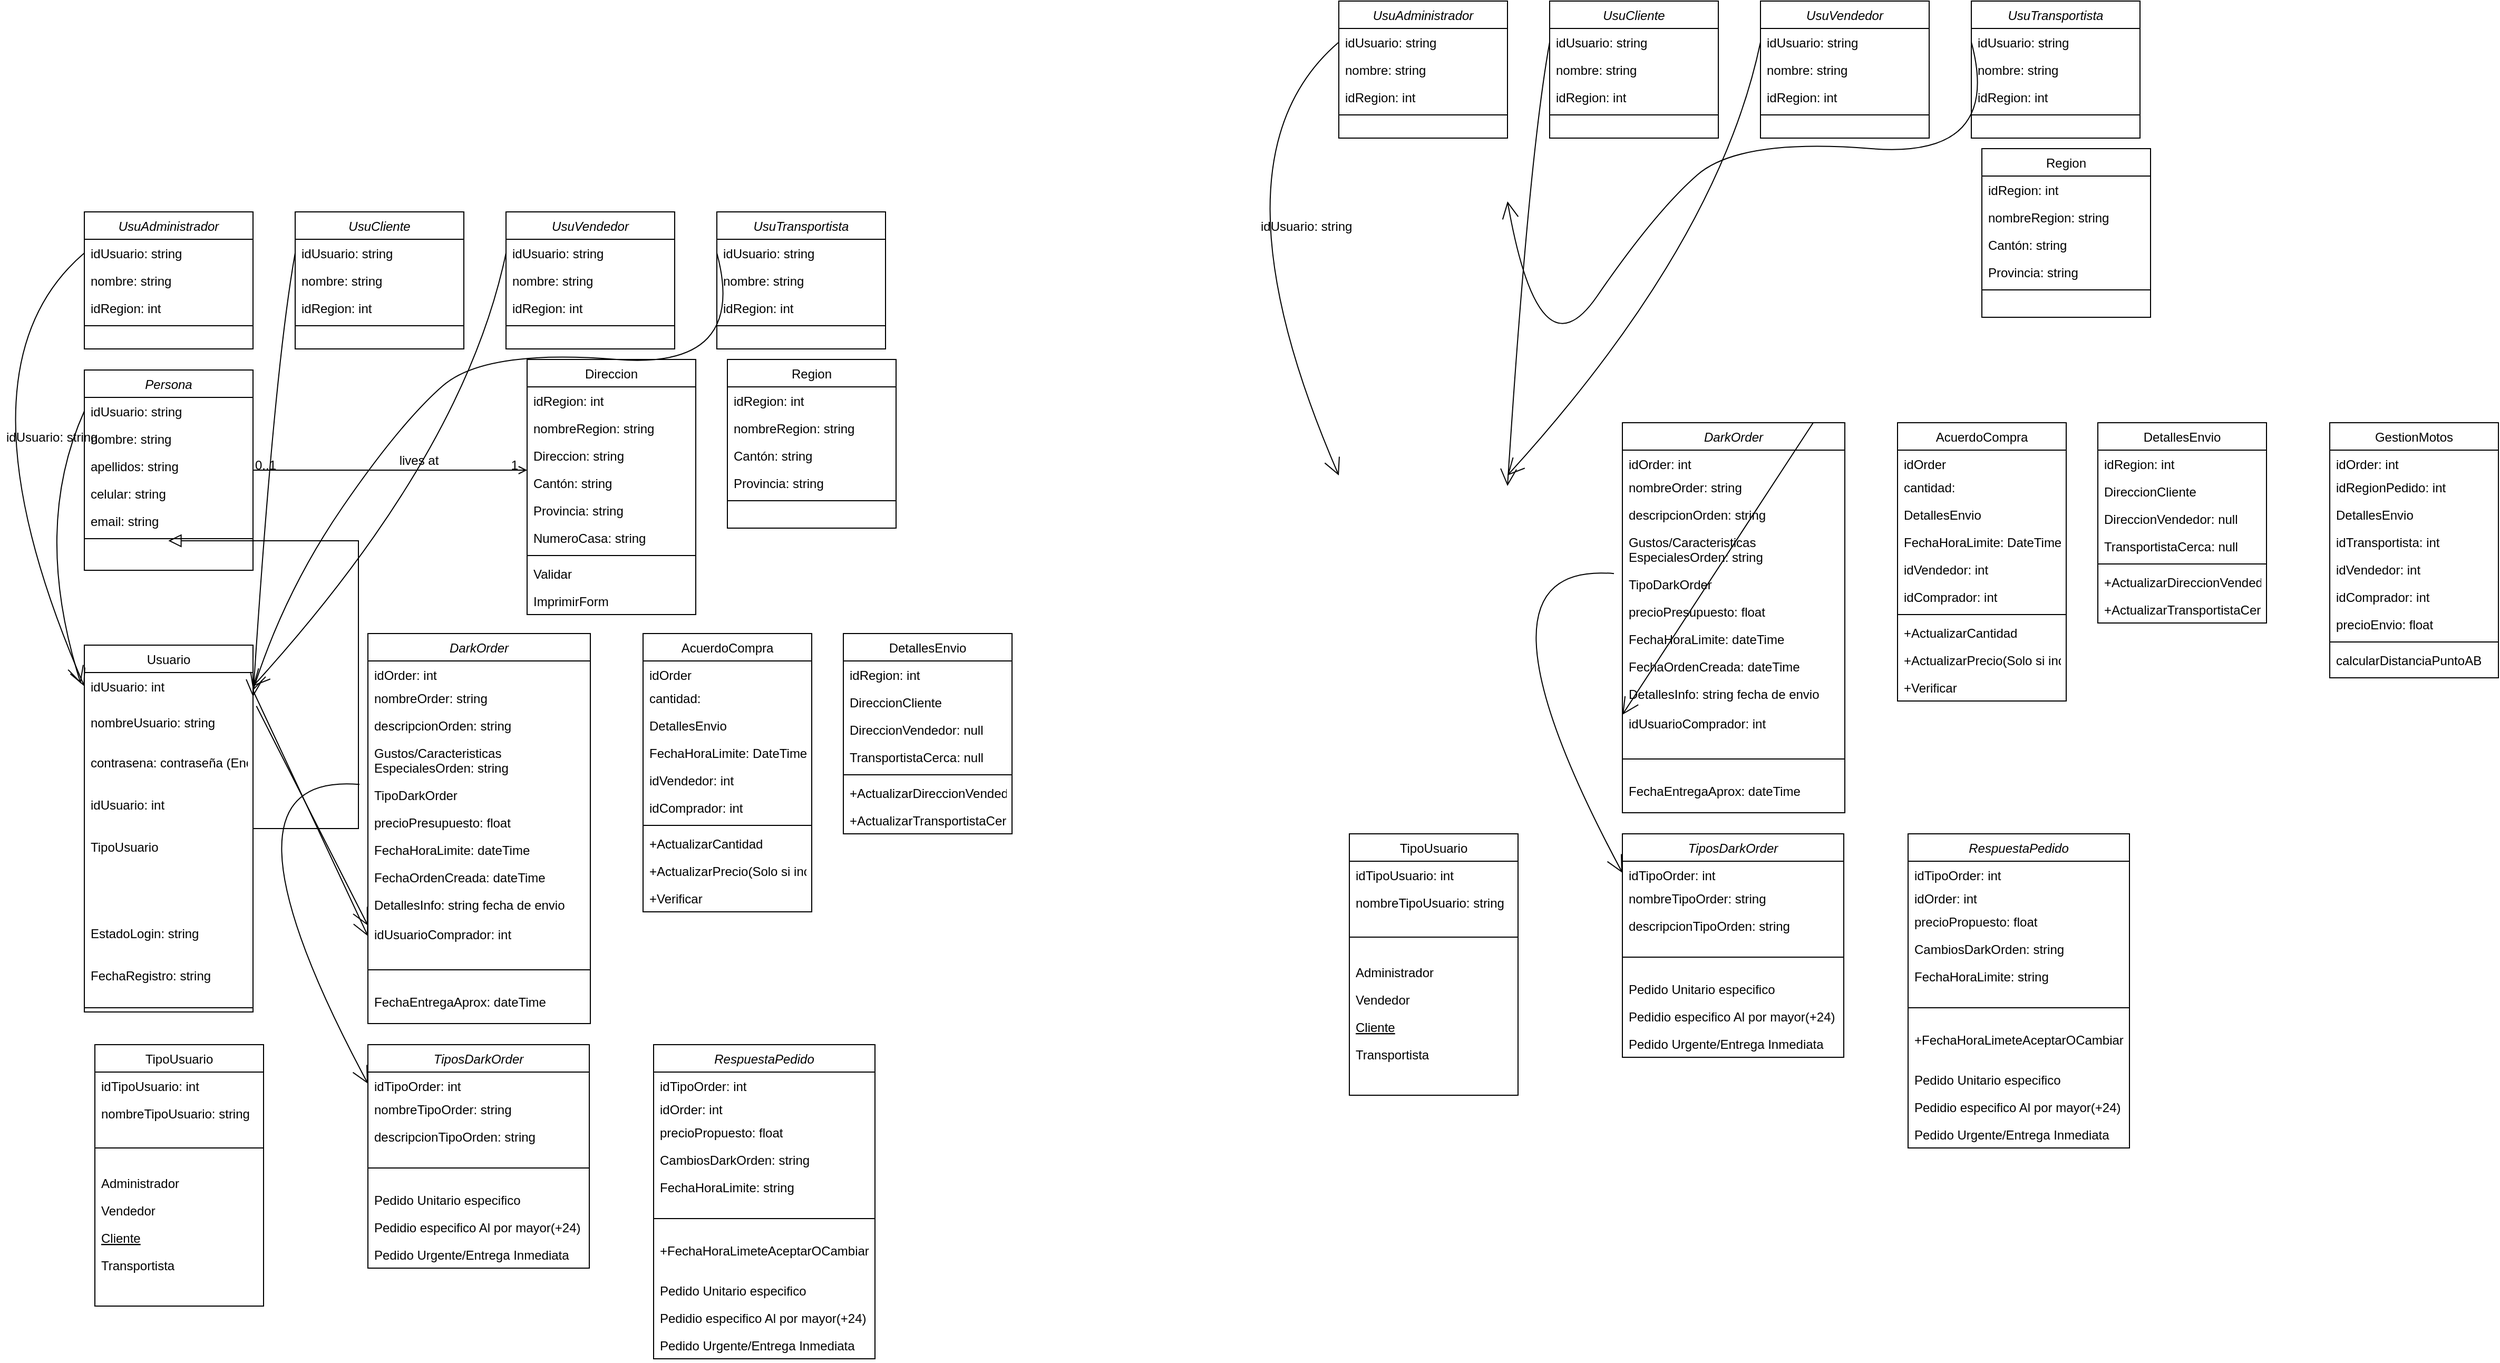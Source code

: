 <mxfile version="20.0.4" type="github">
  <diagram id="C5RBs43oDa-KdzZeNtuy" name="Page-1">
    <mxGraphModel dx="4117" dy="1263" grid="1" gridSize="10" guides="1" tooltips="1" connect="1" arrows="1" fold="1" page="1" pageScale="1" pageWidth="1654" pageHeight="2336" math="0" shadow="0">
      <root>
        <mxCell id="WIyWlLk6GJQsqaUBKTNV-0" />
        <mxCell id="WIyWlLk6GJQsqaUBKTNV-1" parent="WIyWlLk6GJQsqaUBKTNV-0" />
        <mxCell id="toVmSC-LAmSfKftk-0Z6-508" value="Persona" style="swimlane;fontStyle=2;align=center;verticalAlign=top;childLayout=stackLayout;horizontal=1;startSize=26;horizontalStack=0;resizeParent=1;resizeLast=0;collapsible=1;marginBottom=0;rounded=0;shadow=0;strokeWidth=1;" vertex="1" parent="WIyWlLk6GJQsqaUBKTNV-1">
          <mxGeometry x="-1150" y="360" width="160" height="190" as="geometry">
            <mxRectangle x="230" y="140" width="160" height="26" as="alternateBounds" />
          </mxGeometry>
        </mxCell>
        <mxCell id="toVmSC-LAmSfKftk-0Z6-509" value="idUsuario: string" style="text;align=left;verticalAlign=top;spacingLeft=4;spacingRight=4;overflow=hidden;rotatable=0;points=[[0,0.5],[1,0.5]];portConstraint=eastwest;" vertex="1" parent="toVmSC-LAmSfKftk-0Z6-508">
          <mxGeometry y="26" width="160" height="26" as="geometry" />
        </mxCell>
        <mxCell id="toVmSC-LAmSfKftk-0Z6-510" value="nombre: string" style="text;align=left;verticalAlign=top;spacingLeft=4;spacingRight=4;overflow=hidden;rotatable=0;points=[[0,0.5],[1,0.5]];portConstraint=eastwest;" vertex="1" parent="toVmSC-LAmSfKftk-0Z6-508">
          <mxGeometry y="52" width="160" height="26" as="geometry" />
        </mxCell>
        <mxCell id="toVmSC-LAmSfKftk-0Z6-511" value="apellidos: string" style="text;align=left;verticalAlign=top;spacingLeft=4;spacingRight=4;overflow=hidden;rotatable=0;points=[[0,0.5],[1,0.5]];portConstraint=eastwest;rounded=0;shadow=0;html=0;" vertex="1" parent="toVmSC-LAmSfKftk-0Z6-508">
          <mxGeometry y="78" width="160" height="26" as="geometry" />
        </mxCell>
        <mxCell id="toVmSC-LAmSfKftk-0Z6-512" value="celular: string" style="text;align=left;verticalAlign=top;spacingLeft=4;spacingRight=4;overflow=hidden;rotatable=0;points=[[0,0.5],[1,0.5]];portConstraint=eastwest;rounded=0;shadow=0;html=0;" vertex="1" parent="toVmSC-LAmSfKftk-0Z6-508">
          <mxGeometry y="104" width="160" height="26" as="geometry" />
        </mxCell>
        <mxCell id="toVmSC-LAmSfKftk-0Z6-513" value="email: string" style="text;align=left;verticalAlign=top;spacingLeft=4;spacingRight=4;overflow=hidden;rotatable=0;points=[[0,0.5],[1,0.5]];portConstraint=eastwest;rounded=0;shadow=0;html=0;" vertex="1" parent="toVmSC-LAmSfKftk-0Z6-508">
          <mxGeometry y="130" width="160" height="26" as="geometry" />
        </mxCell>
        <mxCell id="toVmSC-LAmSfKftk-0Z6-514" value="" style="line;html=1;strokeWidth=1;align=left;verticalAlign=middle;spacingTop=-1;spacingLeft=3;spacingRight=3;rotatable=0;labelPosition=right;points=[];portConstraint=eastwest;" vertex="1" parent="toVmSC-LAmSfKftk-0Z6-508">
          <mxGeometry y="156" width="160" height="8" as="geometry" />
        </mxCell>
        <mxCell id="toVmSC-LAmSfKftk-0Z6-515" value="Usuario" style="swimlane;fontStyle=0;align=center;verticalAlign=top;childLayout=stackLayout;horizontal=1;startSize=26;horizontalStack=0;resizeParent=1;resizeLast=0;collapsible=1;marginBottom=0;rounded=0;shadow=0;strokeWidth=1;" vertex="1" parent="WIyWlLk6GJQsqaUBKTNV-1">
          <mxGeometry x="-1150" y="621" width="160" height="348" as="geometry">
            <mxRectangle x="340" y="380" width="170" height="26" as="alternateBounds" />
          </mxGeometry>
        </mxCell>
        <mxCell id="toVmSC-LAmSfKftk-0Z6-516" value="idUsuario: int" style="text;align=left;verticalAlign=top;spacingLeft=4;spacingRight=4;overflow=hidden;rotatable=0;points=[[0,0.5],[1,0.5]];portConstraint=eastwest;" vertex="1" parent="toVmSC-LAmSfKftk-0Z6-515">
          <mxGeometry y="26" width="160" height="34" as="geometry" />
        </mxCell>
        <mxCell id="toVmSC-LAmSfKftk-0Z6-517" value="nombreUsuario: string" style="text;align=left;verticalAlign=top;spacingLeft=4;spacingRight=4;overflow=hidden;rotatable=0;points=[[0,0.5],[1,0.5]];portConstraint=eastwest;" vertex="1" parent="toVmSC-LAmSfKftk-0Z6-515">
          <mxGeometry y="60" width="160" height="38" as="geometry" />
        </mxCell>
        <mxCell id="toVmSC-LAmSfKftk-0Z6-518" value="contrasena: contraseña (Encriptada)" style="text;align=left;verticalAlign=top;spacingLeft=4;spacingRight=4;overflow=hidden;rotatable=0;points=[[0,0.5],[1,0.5]];portConstraint=eastwest;" vertex="1" parent="toVmSC-LAmSfKftk-0Z6-515">
          <mxGeometry y="98" width="160" height="40" as="geometry" />
        </mxCell>
        <mxCell id="toVmSC-LAmSfKftk-0Z6-519" value="idUsuario: int" style="text;align=left;verticalAlign=top;spacingLeft=4;spacingRight=4;overflow=hidden;rotatable=0;points=[[0,0.5],[1,0.5]];portConstraint=eastwest;" vertex="1" parent="toVmSC-LAmSfKftk-0Z6-515">
          <mxGeometry y="138" width="160" height="40" as="geometry" />
        </mxCell>
        <mxCell id="toVmSC-LAmSfKftk-0Z6-520" value="TipoUsuario" style="text;align=left;verticalAlign=top;spacingLeft=4;spacingRight=4;overflow=hidden;rotatable=0;points=[[0,0.5],[1,0.5]];portConstraint=eastwest;" vertex="1" parent="toVmSC-LAmSfKftk-0Z6-515">
          <mxGeometry y="178" width="160" height="82" as="geometry" />
        </mxCell>
        <mxCell id="toVmSC-LAmSfKftk-0Z6-521" value="EstadoLogin: string" style="text;align=left;verticalAlign=top;spacingLeft=4;spacingRight=4;overflow=hidden;rotatable=0;points=[[0,0.5],[1,0.5]];portConstraint=eastwest;" vertex="1" parent="toVmSC-LAmSfKftk-0Z6-515">
          <mxGeometry y="260" width="160" height="40" as="geometry" />
        </mxCell>
        <mxCell id="toVmSC-LAmSfKftk-0Z6-522" value="FechaRegistro: string" style="text;align=left;verticalAlign=top;spacingLeft=4;spacingRight=4;overflow=hidden;rotatable=0;points=[[0,0.5],[1,0.5]];portConstraint=eastwest;" vertex="1" parent="toVmSC-LAmSfKftk-0Z6-515">
          <mxGeometry y="300" width="160" height="40" as="geometry" />
        </mxCell>
        <mxCell id="toVmSC-LAmSfKftk-0Z6-523" value="" style="line;html=1;strokeWidth=1;align=left;verticalAlign=middle;spacingTop=-1;spacingLeft=3;spacingRight=3;rotatable=0;labelPosition=right;points=[];portConstraint=eastwest;" vertex="1" parent="toVmSC-LAmSfKftk-0Z6-515">
          <mxGeometry y="340" width="160" height="8" as="geometry" />
        </mxCell>
        <mxCell id="toVmSC-LAmSfKftk-0Z6-524" value="" style="endArrow=block;endSize=10;endFill=0;shadow=0;strokeWidth=1;rounded=0;edgeStyle=elbowEdgeStyle;elbow=vertical;entryX=0.498;entryY=0.75;entryDx=0;entryDy=0;entryPerimeter=0;" edge="1" source="toVmSC-LAmSfKftk-0Z6-515" target="toVmSC-LAmSfKftk-0Z6-514" parent="WIyWlLk6GJQsqaUBKTNV-1">
          <mxGeometry width="160" relative="1" as="geometry">
            <mxPoint x="-980" y="573" as="sourcePoint" />
            <mxPoint x="-890" y="540" as="targetPoint" />
            <Array as="points">
              <mxPoint x="-890" y="550" />
            </Array>
          </mxGeometry>
        </mxCell>
        <mxCell id="toVmSC-LAmSfKftk-0Z6-525" value="Direccion" style="swimlane;fontStyle=0;align=center;verticalAlign=top;childLayout=stackLayout;horizontal=1;startSize=26;horizontalStack=0;resizeParent=1;resizeLast=0;collapsible=1;marginBottom=0;rounded=0;shadow=0;strokeWidth=1;" vertex="1" parent="WIyWlLk6GJQsqaUBKTNV-1">
          <mxGeometry x="-730" y="350" width="160" height="242" as="geometry">
            <mxRectangle x="550" y="140" width="160" height="26" as="alternateBounds" />
          </mxGeometry>
        </mxCell>
        <mxCell id="toVmSC-LAmSfKftk-0Z6-526" value="idRegion: int" style="text;align=left;verticalAlign=top;spacingLeft=4;spacingRight=4;overflow=hidden;rotatable=0;points=[[0,0.5],[1,0.5]];portConstraint=eastwest;" vertex="1" parent="toVmSC-LAmSfKftk-0Z6-525">
          <mxGeometry y="26" width="160" height="26" as="geometry" />
        </mxCell>
        <mxCell id="toVmSC-LAmSfKftk-0Z6-527" value="nombreRegion: string" style="text;align=left;verticalAlign=top;spacingLeft=4;spacingRight=4;overflow=hidden;rotatable=0;points=[[0,0.5],[1,0.5]];portConstraint=eastwest;" vertex="1" parent="toVmSC-LAmSfKftk-0Z6-525">
          <mxGeometry y="52" width="160" height="26" as="geometry" />
        </mxCell>
        <mxCell id="toVmSC-LAmSfKftk-0Z6-528" value="Direccion: string" style="text;align=left;verticalAlign=top;spacingLeft=4;spacingRight=4;overflow=hidden;rotatable=0;points=[[0,0.5],[1,0.5]];portConstraint=eastwest;" vertex="1" parent="toVmSC-LAmSfKftk-0Z6-525">
          <mxGeometry y="78" width="160" height="26" as="geometry" />
        </mxCell>
        <mxCell id="toVmSC-LAmSfKftk-0Z6-529" value="Cantón: string" style="text;align=left;verticalAlign=top;spacingLeft=4;spacingRight=4;overflow=hidden;rotatable=0;points=[[0,0.5],[1,0.5]];portConstraint=eastwest;rounded=0;shadow=0;html=0;" vertex="1" parent="toVmSC-LAmSfKftk-0Z6-525">
          <mxGeometry y="104" width="160" height="26" as="geometry" />
        </mxCell>
        <mxCell id="toVmSC-LAmSfKftk-0Z6-530" value="Provincia: string" style="text;align=left;verticalAlign=top;spacingLeft=4;spacingRight=4;overflow=hidden;rotatable=0;points=[[0,0.5],[1,0.5]];portConstraint=eastwest;rounded=0;shadow=0;html=0;" vertex="1" parent="toVmSC-LAmSfKftk-0Z6-525">
          <mxGeometry y="130" width="160" height="26" as="geometry" />
        </mxCell>
        <mxCell id="toVmSC-LAmSfKftk-0Z6-531" value="NumeroCasa: string" style="text;align=left;verticalAlign=top;spacingLeft=4;spacingRight=4;overflow=hidden;rotatable=0;points=[[0,0.5],[1,0.5]];portConstraint=eastwest;rounded=0;shadow=0;html=0;" vertex="1" parent="toVmSC-LAmSfKftk-0Z6-525">
          <mxGeometry y="156" width="160" height="26" as="geometry" />
        </mxCell>
        <mxCell id="toVmSC-LAmSfKftk-0Z6-532" value="" style="line;html=1;strokeWidth=1;align=left;verticalAlign=middle;spacingTop=-1;spacingLeft=3;spacingRight=3;rotatable=0;labelPosition=right;points=[];portConstraint=eastwest;" vertex="1" parent="toVmSC-LAmSfKftk-0Z6-525">
          <mxGeometry y="182" width="160" height="8" as="geometry" />
        </mxCell>
        <mxCell id="toVmSC-LAmSfKftk-0Z6-533" value="Validar" style="text;align=left;verticalAlign=top;spacingLeft=4;spacingRight=4;overflow=hidden;rotatable=0;points=[[0,0.5],[1,0.5]];portConstraint=eastwest;" vertex="1" parent="toVmSC-LAmSfKftk-0Z6-525">
          <mxGeometry y="190" width="160" height="26" as="geometry" />
        </mxCell>
        <mxCell id="toVmSC-LAmSfKftk-0Z6-534" value="ImprimirForm" style="text;align=left;verticalAlign=top;spacingLeft=4;spacingRight=4;overflow=hidden;rotatable=0;points=[[0,0.5],[1,0.5]];portConstraint=eastwest;" vertex="1" parent="toVmSC-LAmSfKftk-0Z6-525">
          <mxGeometry y="216" width="160" height="4" as="geometry" />
        </mxCell>
        <mxCell id="toVmSC-LAmSfKftk-0Z6-535" value="" style="endArrow=open;shadow=0;strokeWidth=1;rounded=0;endFill=1;edgeStyle=elbowEdgeStyle;elbow=vertical;" edge="1" source="toVmSC-LAmSfKftk-0Z6-508" target="toVmSC-LAmSfKftk-0Z6-525" parent="WIyWlLk6GJQsqaUBKTNV-1">
          <mxGeometry x="0.5" y="41" relative="1" as="geometry">
            <mxPoint x="-810" y="392" as="sourcePoint" />
            <mxPoint x="-650" y="392" as="targetPoint" />
            <mxPoint x="-40" y="32" as="offset" />
          </mxGeometry>
        </mxCell>
        <mxCell id="toVmSC-LAmSfKftk-0Z6-536" value="0..1" style="resizable=0;align=left;verticalAlign=bottom;labelBackgroundColor=none;fontSize=12;" connectable="0" vertex="1" parent="toVmSC-LAmSfKftk-0Z6-535">
          <mxGeometry x="-1" relative="1" as="geometry">
            <mxPoint y="4" as="offset" />
          </mxGeometry>
        </mxCell>
        <mxCell id="toVmSC-LAmSfKftk-0Z6-537" value="1" style="resizable=0;align=right;verticalAlign=bottom;labelBackgroundColor=none;fontSize=12;" connectable="0" vertex="1" parent="toVmSC-LAmSfKftk-0Z6-535">
          <mxGeometry x="1" relative="1" as="geometry">
            <mxPoint x="-7" y="4" as="offset" />
          </mxGeometry>
        </mxCell>
        <mxCell id="toVmSC-LAmSfKftk-0Z6-538" value="lives at" style="text;html=1;resizable=0;points=[];;align=center;verticalAlign=middle;labelBackgroundColor=none;rounded=0;shadow=0;strokeWidth=1;fontSize=12;" vertex="1" connectable="0" parent="toVmSC-LAmSfKftk-0Z6-535">
          <mxGeometry x="0.5" y="49" relative="1" as="geometry">
            <mxPoint x="-38" y="40" as="offset" />
          </mxGeometry>
        </mxCell>
        <mxCell id="toVmSC-LAmSfKftk-0Z6-539" value="TipoUsuario" style="swimlane;fontStyle=0;align=center;verticalAlign=top;childLayout=stackLayout;horizontal=1;startSize=26;horizontalStack=0;resizeParent=1;resizeLast=0;collapsible=1;marginBottom=0;rounded=0;shadow=0;strokeWidth=1;" vertex="1" parent="WIyWlLk6GJQsqaUBKTNV-1">
          <mxGeometry x="-1140" y="1000" width="160" height="248" as="geometry">
            <mxRectangle x="130" y="380" width="160" height="26" as="alternateBounds" />
          </mxGeometry>
        </mxCell>
        <mxCell id="toVmSC-LAmSfKftk-0Z6-540" value="idTipoUsuario: int" style="text;align=left;verticalAlign=top;spacingLeft=4;spacingRight=4;overflow=hidden;rotatable=0;points=[[0,0.5],[1,0.5]];portConstraint=eastwest;" vertex="1" parent="toVmSC-LAmSfKftk-0Z6-539">
          <mxGeometry y="26" width="160" height="26" as="geometry" />
        </mxCell>
        <mxCell id="toVmSC-LAmSfKftk-0Z6-541" value="nombreTipoUsuario: string" style="text;align=left;verticalAlign=top;spacingLeft=4;spacingRight=4;overflow=hidden;rotatable=0;points=[[0,0.5],[1,0.5]];portConstraint=eastwest;" vertex="1" parent="toVmSC-LAmSfKftk-0Z6-539">
          <mxGeometry y="52" width="160" height="26" as="geometry" />
        </mxCell>
        <mxCell id="toVmSC-LAmSfKftk-0Z6-542" value="" style="line;html=1;strokeWidth=1;align=left;verticalAlign=middle;spacingTop=-1;spacingLeft=3;spacingRight=3;rotatable=0;labelPosition=right;points=[];portConstraint=eastwest;" vertex="1" parent="toVmSC-LAmSfKftk-0Z6-539">
          <mxGeometry y="78" width="160" height="40" as="geometry" />
        </mxCell>
        <mxCell id="toVmSC-LAmSfKftk-0Z6-543" value="Administrador" style="text;align=left;verticalAlign=top;spacingLeft=4;spacingRight=4;overflow=hidden;rotatable=0;points=[[0,0.5],[1,0.5]];portConstraint=eastwest;" vertex="1" parent="toVmSC-LAmSfKftk-0Z6-539">
          <mxGeometry y="118" width="160" height="26" as="geometry" />
        </mxCell>
        <mxCell id="toVmSC-LAmSfKftk-0Z6-544" value="Vendedor" style="text;align=left;verticalAlign=top;spacingLeft=4;spacingRight=4;overflow=hidden;rotatable=0;points=[[0,0.5],[1,0.5]];portConstraint=eastwest;rounded=0;shadow=0;html=0;" vertex="1" parent="toVmSC-LAmSfKftk-0Z6-539">
          <mxGeometry y="144" width="160" height="26" as="geometry" />
        </mxCell>
        <mxCell id="toVmSC-LAmSfKftk-0Z6-545" value="Cliente" style="text;align=left;verticalAlign=top;spacingLeft=4;spacingRight=4;overflow=hidden;rotatable=0;points=[[0,0.5],[1,0.5]];portConstraint=eastwest;fontStyle=4" vertex="1" parent="toVmSC-LAmSfKftk-0Z6-539">
          <mxGeometry y="170" width="160" height="26" as="geometry" />
        </mxCell>
        <mxCell id="toVmSC-LAmSfKftk-0Z6-546" value="Transportista" style="text;align=left;verticalAlign=top;spacingLeft=4;spacingRight=4;overflow=hidden;rotatable=0;points=[[0,0.5],[1,0.5]];portConstraint=eastwest;" vertex="1" parent="toVmSC-LAmSfKftk-0Z6-539">
          <mxGeometry y="196" width="160" height="26" as="geometry" />
        </mxCell>
        <mxCell id="toVmSC-LAmSfKftk-0Z6-547" value="DarkOrder" style="swimlane;fontStyle=2;align=center;verticalAlign=top;childLayout=stackLayout;horizontal=1;startSize=26;horizontalStack=0;resizeParent=1;resizeLast=0;collapsible=1;marginBottom=0;rounded=0;shadow=0;strokeWidth=1;" vertex="1" parent="WIyWlLk6GJQsqaUBKTNV-1">
          <mxGeometry x="-881" y="610" width="211" height="370" as="geometry">
            <mxRectangle x="230" y="140" width="160" height="26" as="alternateBounds" />
          </mxGeometry>
        </mxCell>
        <mxCell id="toVmSC-LAmSfKftk-0Z6-548" value="idOrder: int" style="text;align=left;verticalAlign=top;spacingLeft=4;spacingRight=4;overflow=hidden;rotatable=0;points=[[0,0.5],[1,0.5]];portConstraint=eastwest;" vertex="1" parent="toVmSC-LAmSfKftk-0Z6-547">
          <mxGeometry y="26" width="211" height="22" as="geometry" />
        </mxCell>
        <mxCell id="toVmSC-LAmSfKftk-0Z6-549" value="nombreOrder: string" style="text;align=left;verticalAlign=top;spacingLeft=4;spacingRight=4;overflow=hidden;rotatable=0;points=[[0,0.5],[1,0.5]];portConstraint=eastwest;rounded=0;shadow=0;html=0;" vertex="1" parent="toVmSC-LAmSfKftk-0Z6-547">
          <mxGeometry y="48" width="211" height="26" as="geometry" />
        </mxCell>
        <mxCell id="toVmSC-LAmSfKftk-0Z6-550" value="descripcionOrden: string" style="text;align=left;verticalAlign=top;spacingLeft=4;spacingRight=4;overflow=hidden;rotatable=0;points=[[0,0.5],[1,0.5]];portConstraint=eastwest;rounded=0;shadow=0;html=0;" vertex="1" parent="toVmSC-LAmSfKftk-0Z6-547">
          <mxGeometry y="74" width="211" height="26" as="geometry" />
        </mxCell>
        <mxCell id="toVmSC-LAmSfKftk-0Z6-551" value="Gustos/Caracteristicas&#xa;EspecialesOrden: string" style="text;align=left;verticalAlign=top;spacingLeft=4;spacingRight=4;overflow=hidden;rotatable=0;points=[[0,0.5],[1,0.5]];portConstraint=eastwest;rounded=0;shadow=0;html=0;" vertex="1" parent="toVmSC-LAmSfKftk-0Z6-547">
          <mxGeometry y="100" width="211" height="40" as="geometry" />
        </mxCell>
        <mxCell id="toVmSC-LAmSfKftk-0Z6-552" value="TipoDarkOrder" style="text;align=left;verticalAlign=top;spacingLeft=4;spacingRight=4;overflow=hidden;rotatable=0;points=[[0,0.5],[1,0.5]];portConstraint=eastwest;rounded=0;shadow=0;html=0;" vertex="1" parent="toVmSC-LAmSfKftk-0Z6-547">
          <mxGeometry y="140" width="211" height="26" as="geometry" />
        </mxCell>
        <mxCell id="toVmSC-LAmSfKftk-0Z6-553" value="precioPresupuesto: float" style="text;align=left;verticalAlign=top;spacingLeft=4;spacingRight=4;overflow=hidden;rotatable=0;points=[[0,0.5],[1,0.5]];portConstraint=eastwest;rounded=0;shadow=0;html=0;" vertex="1" parent="toVmSC-LAmSfKftk-0Z6-547">
          <mxGeometry y="166" width="211" height="26" as="geometry" />
        </mxCell>
        <mxCell id="toVmSC-LAmSfKftk-0Z6-554" value="FechaHoraLimite: dateTime" style="text;align=left;verticalAlign=top;spacingLeft=4;spacingRight=4;overflow=hidden;rotatable=0;points=[[0,0.5],[1,0.5]];portConstraint=eastwest;rounded=0;shadow=0;html=0;" vertex="1" parent="toVmSC-LAmSfKftk-0Z6-547">
          <mxGeometry y="192" width="211" height="26" as="geometry" />
        </mxCell>
        <mxCell id="toVmSC-LAmSfKftk-0Z6-555" value="FechaOrdenCreada: dateTime" style="text;align=left;verticalAlign=top;spacingLeft=4;spacingRight=4;overflow=hidden;rotatable=0;points=[[0,0.5],[1,0.5]];portConstraint=eastwest;rounded=0;shadow=0;html=0;" vertex="1" parent="toVmSC-LAmSfKftk-0Z6-547">
          <mxGeometry y="218" width="211" height="26" as="geometry" />
        </mxCell>
        <mxCell id="toVmSC-LAmSfKftk-0Z6-556" value="DetallesInfo: string fecha de envio" style="text;align=left;verticalAlign=top;spacingLeft=4;spacingRight=4;overflow=hidden;rotatable=0;points=[[0,0.5],[1,0.5]];portConstraint=eastwest;rounded=0;shadow=0;html=0;" vertex="1" parent="toVmSC-LAmSfKftk-0Z6-547">
          <mxGeometry y="244" width="211" height="28" as="geometry" />
        </mxCell>
        <mxCell id="toVmSC-LAmSfKftk-0Z6-557" value="idUsuarioComprador: int" style="text;align=left;verticalAlign=top;spacingLeft=4;spacingRight=4;overflow=hidden;rotatable=0;points=[[0,0.5],[1,0.5]];portConstraint=eastwest;rounded=0;shadow=0;html=0;" vertex="1" parent="toVmSC-LAmSfKftk-0Z6-547">
          <mxGeometry y="272" width="211" height="30" as="geometry" />
        </mxCell>
        <mxCell id="toVmSC-LAmSfKftk-0Z6-558" value="" style="line;html=1;strokeWidth=1;align=left;verticalAlign=middle;spacingTop=-1;spacingLeft=3;spacingRight=3;rotatable=0;labelPosition=right;points=[];portConstraint=eastwest;" vertex="1" parent="toVmSC-LAmSfKftk-0Z6-547">
          <mxGeometry y="302" width="211" height="34" as="geometry" />
        </mxCell>
        <mxCell id="toVmSC-LAmSfKftk-0Z6-559" value="FechaEntregaAprox: dateTime" style="text;align=left;verticalAlign=top;spacingLeft=4;spacingRight=4;overflow=hidden;rotatable=0;points=[[0,0.5],[1,0.5]];portConstraint=eastwest;rounded=0;shadow=0;html=0;" vertex="1" parent="toVmSC-LAmSfKftk-0Z6-547">
          <mxGeometry y="336" width="211" height="24" as="geometry" />
        </mxCell>
        <mxCell id="toVmSC-LAmSfKftk-0Z6-560" style="edgeStyle=none;curved=1;rounded=0;orthogonalLoop=1;jettySize=auto;html=1;endArrow=open;startSize=14;endSize=14;sourcePerimeterSpacing=8;targetPerimeterSpacing=8;exitX=0;exitY=0.5;exitDx=0;exitDy=0;entryX=-0.021;entryY=0.306;entryDx=0;entryDy=0;entryPerimeter=0;" edge="1" source="toVmSC-LAmSfKftk-0Z6-509" target="toVmSC-LAmSfKftk-0Z6-516" parent="WIyWlLk6GJQsqaUBKTNV-1">
          <mxGeometry relative="1" as="geometry">
            <mxPoint x="-990" y="380" as="sourcePoint" />
            <Array as="points">
              <mxPoint x="-1200" y="510" />
            </Array>
          </mxGeometry>
        </mxCell>
        <mxCell id="toVmSC-LAmSfKftk-0Z6-561" value="Region" style="swimlane;fontStyle=0;align=center;verticalAlign=top;childLayout=stackLayout;horizontal=1;startSize=26;horizontalStack=0;resizeParent=1;resizeLast=0;collapsible=1;marginBottom=0;rounded=0;shadow=0;strokeWidth=1;" vertex="1" parent="WIyWlLk6GJQsqaUBKTNV-1">
          <mxGeometry x="-540" y="350" width="160" height="160" as="geometry">
            <mxRectangle x="550" y="140" width="160" height="26" as="alternateBounds" />
          </mxGeometry>
        </mxCell>
        <mxCell id="toVmSC-LAmSfKftk-0Z6-562" value="idRegion: int" style="text;align=left;verticalAlign=top;spacingLeft=4;spacingRight=4;overflow=hidden;rotatable=0;points=[[0,0.5],[1,0.5]];portConstraint=eastwest;" vertex="1" parent="toVmSC-LAmSfKftk-0Z6-561">
          <mxGeometry y="26" width="160" height="26" as="geometry" />
        </mxCell>
        <mxCell id="toVmSC-LAmSfKftk-0Z6-563" value="nombreRegion: string" style="text;align=left;verticalAlign=top;spacingLeft=4;spacingRight=4;overflow=hidden;rotatable=0;points=[[0,0.5],[1,0.5]];portConstraint=eastwest;" vertex="1" parent="toVmSC-LAmSfKftk-0Z6-561">
          <mxGeometry y="52" width="160" height="26" as="geometry" />
        </mxCell>
        <mxCell id="toVmSC-LAmSfKftk-0Z6-564" value="Cantón: string" style="text;align=left;verticalAlign=top;spacingLeft=4;spacingRight=4;overflow=hidden;rotatable=0;points=[[0,0.5],[1,0.5]];portConstraint=eastwest;rounded=0;shadow=0;html=0;" vertex="1" parent="toVmSC-LAmSfKftk-0Z6-561">
          <mxGeometry y="78" width="160" height="26" as="geometry" />
        </mxCell>
        <mxCell id="toVmSC-LAmSfKftk-0Z6-565" value="Provincia: string" style="text;align=left;verticalAlign=top;spacingLeft=4;spacingRight=4;overflow=hidden;rotatable=0;points=[[0,0.5],[1,0.5]];portConstraint=eastwest;rounded=0;shadow=0;html=0;" vertex="1" parent="toVmSC-LAmSfKftk-0Z6-561">
          <mxGeometry y="104" width="160" height="26" as="geometry" />
        </mxCell>
        <mxCell id="toVmSC-LAmSfKftk-0Z6-566" value="" style="line;html=1;strokeWidth=1;align=left;verticalAlign=middle;spacingTop=-1;spacingLeft=3;spacingRight=3;rotatable=0;labelPosition=right;points=[];portConstraint=eastwest;" vertex="1" parent="toVmSC-LAmSfKftk-0Z6-561">
          <mxGeometry y="130" width="160" height="8" as="geometry" />
        </mxCell>
        <mxCell id="toVmSC-LAmSfKftk-0Z6-567" value="UsuCliente" style="swimlane;fontStyle=2;align=center;verticalAlign=top;childLayout=stackLayout;horizontal=1;startSize=26;horizontalStack=0;resizeParent=1;resizeLast=0;collapsible=1;marginBottom=0;rounded=0;shadow=0;strokeWidth=1;" vertex="1" parent="WIyWlLk6GJQsqaUBKTNV-1">
          <mxGeometry x="-950" y="210" width="160" height="130" as="geometry">
            <mxRectangle x="230" y="140" width="160" height="26" as="alternateBounds" />
          </mxGeometry>
        </mxCell>
        <mxCell id="toVmSC-LAmSfKftk-0Z6-568" value="idUsuario: string" style="text;align=left;verticalAlign=top;spacingLeft=4;spacingRight=4;overflow=hidden;rotatable=0;points=[[0,0.5],[1,0.5]];portConstraint=eastwest;" vertex="1" parent="toVmSC-LAmSfKftk-0Z6-567">
          <mxGeometry y="26" width="160" height="26" as="geometry" />
        </mxCell>
        <mxCell id="toVmSC-LAmSfKftk-0Z6-569" value="nombre: string" style="text;align=left;verticalAlign=top;spacingLeft=4;spacingRight=4;overflow=hidden;rotatable=0;points=[[0,0.5],[1,0.5]];portConstraint=eastwest;" vertex="1" parent="toVmSC-LAmSfKftk-0Z6-567">
          <mxGeometry y="52" width="160" height="26" as="geometry" />
        </mxCell>
        <mxCell id="toVmSC-LAmSfKftk-0Z6-570" value="idRegion: int" style="text;align=left;verticalAlign=top;spacingLeft=4;spacingRight=4;overflow=hidden;rotatable=0;points=[[0,0.5],[1,0.5]];portConstraint=eastwest;rounded=0;shadow=0;html=0;" vertex="1" parent="toVmSC-LAmSfKftk-0Z6-567">
          <mxGeometry y="78" width="160" height="26" as="geometry" />
        </mxCell>
        <mxCell id="toVmSC-LAmSfKftk-0Z6-571" value="" style="line;html=1;strokeWidth=1;align=left;verticalAlign=middle;spacingTop=-1;spacingLeft=3;spacingRight=3;rotatable=0;labelPosition=right;points=[];portConstraint=eastwest;" vertex="1" parent="toVmSC-LAmSfKftk-0Z6-567">
          <mxGeometry y="104" width="160" height="8" as="geometry" />
        </mxCell>
        <mxCell id="toVmSC-LAmSfKftk-0Z6-572" value="UsuAdministrador" style="swimlane;fontStyle=2;align=center;verticalAlign=top;childLayout=stackLayout;horizontal=1;startSize=26;horizontalStack=0;resizeParent=1;resizeLast=0;collapsible=1;marginBottom=0;rounded=0;shadow=0;strokeWidth=1;" vertex="1" parent="WIyWlLk6GJQsqaUBKTNV-1">
          <mxGeometry x="-1150" y="210" width="160" height="130" as="geometry">
            <mxRectangle x="230" y="140" width="160" height="26" as="alternateBounds" />
          </mxGeometry>
        </mxCell>
        <mxCell id="toVmSC-LAmSfKftk-0Z6-573" value="idUsuario: string" style="text;align=left;verticalAlign=top;spacingLeft=4;spacingRight=4;overflow=hidden;rotatable=0;points=[[0,0.5],[1,0.5]];portConstraint=eastwest;" vertex="1" parent="toVmSC-LAmSfKftk-0Z6-572">
          <mxGeometry y="26" width="160" height="26" as="geometry" />
        </mxCell>
        <mxCell id="toVmSC-LAmSfKftk-0Z6-574" value="nombre: string" style="text;align=left;verticalAlign=top;spacingLeft=4;spacingRight=4;overflow=hidden;rotatable=0;points=[[0,0.5],[1,0.5]];portConstraint=eastwest;" vertex="1" parent="toVmSC-LAmSfKftk-0Z6-572">
          <mxGeometry y="52" width="160" height="26" as="geometry" />
        </mxCell>
        <mxCell id="toVmSC-LAmSfKftk-0Z6-575" value="idRegion: int" style="text;align=left;verticalAlign=top;spacingLeft=4;spacingRight=4;overflow=hidden;rotatable=0;points=[[0,0.5],[1,0.5]];portConstraint=eastwest;rounded=0;shadow=0;html=0;" vertex="1" parent="toVmSC-LAmSfKftk-0Z6-572">
          <mxGeometry y="78" width="160" height="26" as="geometry" />
        </mxCell>
        <mxCell id="toVmSC-LAmSfKftk-0Z6-576" value="" style="line;html=1;strokeWidth=1;align=left;verticalAlign=middle;spacingTop=-1;spacingLeft=3;spacingRight=3;rotatable=0;labelPosition=right;points=[];portConstraint=eastwest;" vertex="1" parent="toVmSC-LAmSfKftk-0Z6-572">
          <mxGeometry y="104" width="160" height="8" as="geometry" />
        </mxCell>
        <mxCell id="toVmSC-LAmSfKftk-0Z6-577" value="TiposDarkOrder" style="swimlane;fontStyle=2;align=center;verticalAlign=top;childLayout=stackLayout;horizontal=1;startSize=26;horizontalStack=0;resizeParent=1;resizeLast=0;collapsible=1;marginBottom=0;rounded=0;shadow=0;strokeWidth=1;" vertex="1" parent="WIyWlLk6GJQsqaUBKTNV-1">
          <mxGeometry x="-881" y="1000" width="210" height="212" as="geometry">
            <mxRectangle x="230" y="140" width="160" height="26" as="alternateBounds" />
          </mxGeometry>
        </mxCell>
        <mxCell id="toVmSC-LAmSfKftk-0Z6-578" value="idTipoOrder: int" style="text;align=left;verticalAlign=top;spacingLeft=4;spacingRight=4;overflow=hidden;rotatable=0;points=[[0,0.5],[1,0.5]];portConstraint=eastwest;" vertex="1" parent="toVmSC-LAmSfKftk-0Z6-577">
          <mxGeometry y="26" width="210" height="22" as="geometry" />
        </mxCell>
        <mxCell id="toVmSC-LAmSfKftk-0Z6-579" value="nombreTipoOrder: string" style="text;align=left;verticalAlign=top;spacingLeft=4;spacingRight=4;overflow=hidden;rotatable=0;points=[[0,0.5],[1,0.5]];portConstraint=eastwest;rounded=0;shadow=0;html=0;" vertex="1" parent="toVmSC-LAmSfKftk-0Z6-577">
          <mxGeometry y="48" width="210" height="26" as="geometry" />
        </mxCell>
        <mxCell id="toVmSC-LAmSfKftk-0Z6-580" value="descripcionTipoOrden: string" style="text;align=left;verticalAlign=top;spacingLeft=4;spacingRight=4;overflow=hidden;rotatable=0;points=[[0,0.5],[1,0.5]];portConstraint=eastwest;rounded=0;shadow=0;html=0;" vertex="1" parent="toVmSC-LAmSfKftk-0Z6-577">
          <mxGeometry y="74" width="210" height="26" as="geometry" />
        </mxCell>
        <mxCell id="toVmSC-LAmSfKftk-0Z6-581" value="" style="line;html=1;strokeWidth=1;align=left;verticalAlign=middle;spacingTop=-1;spacingLeft=3;spacingRight=3;rotatable=0;labelPosition=right;points=[];portConstraint=eastwest;" vertex="1" parent="toVmSC-LAmSfKftk-0Z6-577">
          <mxGeometry y="100" width="210" height="34" as="geometry" />
        </mxCell>
        <mxCell id="toVmSC-LAmSfKftk-0Z6-582" value="Pedido Unitario especifico" style="text;align=left;verticalAlign=top;spacingLeft=4;spacingRight=4;overflow=hidden;rotatable=0;points=[[0,0.5],[1,0.5]];portConstraint=eastwest;rounded=0;shadow=0;html=0;" vertex="1" parent="toVmSC-LAmSfKftk-0Z6-577">
          <mxGeometry y="134" width="210" height="26" as="geometry" />
        </mxCell>
        <mxCell id="toVmSC-LAmSfKftk-0Z6-583" value="Pedidio especifico Al por mayor(+24)" style="text;align=left;verticalAlign=top;spacingLeft=4;spacingRight=4;overflow=hidden;rotatable=0;points=[[0,0.5],[1,0.5]];portConstraint=eastwest;rounded=0;shadow=0;html=0;" vertex="1" parent="toVmSC-LAmSfKftk-0Z6-577">
          <mxGeometry y="160" width="210" height="26" as="geometry" />
        </mxCell>
        <mxCell id="toVmSC-LAmSfKftk-0Z6-584" value="Pedido Urgente/Entrega Inmediata" style="text;align=left;verticalAlign=top;spacingLeft=4;spacingRight=4;overflow=hidden;rotatable=0;points=[[0,0.5],[1,0.5]];portConstraint=eastwest;rounded=0;shadow=0;html=0;" vertex="1" parent="toVmSC-LAmSfKftk-0Z6-577">
          <mxGeometry y="186" width="210" height="26" as="geometry" />
        </mxCell>
        <mxCell id="toVmSC-LAmSfKftk-0Z6-585" value="" style="edgeStyle=none;curved=1;rounded=0;orthogonalLoop=1;jettySize=auto;html=1;endArrow=open;startSize=14;endSize=14;sourcePerimeterSpacing=8;targetPerimeterSpacing=8;entryX=0;entryY=0.5;entryDx=0;entryDy=0;exitX=1;exitY=0.5;exitDx=0;exitDy=0;" edge="1" source="toVmSC-LAmSfKftk-0Z6-516" target="toVmSC-LAmSfKftk-0Z6-557" parent="WIyWlLk6GJQsqaUBKTNV-1">
          <mxGeometry relative="1" as="geometry" />
        </mxCell>
        <mxCell id="toVmSC-LAmSfKftk-0Z6-586" value="" style="edgeStyle=none;curved=1;rounded=0;orthogonalLoop=1;jettySize=auto;html=1;endArrow=open;startSize=14;endSize=14;sourcePerimeterSpacing=8;targetPerimeterSpacing=8;entryX=0;entryY=0.5;entryDx=0;entryDy=0;exitX=1.02;exitY=-0.06;exitDx=0;exitDy=0;exitPerimeter=0;" edge="1" source="toVmSC-LAmSfKftk-0Z6-517" parent="WIyWlLk6GJQsqaUBKTNV-1">
          <mxGeometry relative="1" as="geometry">
            <mxPoint x="-700" y="610" as="sourcePoint" />
            <mxPoint x="-881" y="887.0" as="targetPoint" />
            <Array as="points" />
          </mxGeometry>
        </mxCell>
        <mxCell id="toVmSC-LAmSfKftk-0Z6-587" value="RespuestaPedido" style="swimlane;fontStyle=2;align=center;verticalAlign=top;childLayout=stackLayout;horizontal=1;startSize=26;horizontalStack=0;resizeParent=1;resizeLast=0;collapsible=1;marginBottom=0;rounded=0;shadow=0;strokeWidth=1;" vertex="1" parent="WIyWlLk6GJQsqaUBKTNV-1">
          <mxGeometry x="-610" y="1000" width="210" height="298" as="geometry">
            <mxRectangle x="230" y="140" width="160" height="26" as="alternateBounds" />
          </mxGeometry>
        </mxCell>
        <mxCell id="toVmSC-LAmSfKftk-0Z6-588" value="idTipoOrder: int" style="text;align=left;verticalAlign=top;spacingLeft=4;spacingRight=4;overflow=hidden;rotatable=0;points=[[0,0.5],[1,0.5]];portConstraint=eastwest;" vertex="1" parent="toVmSC-LAmSfKftk-0Z6-587">
          <mxGeometry y="26" width="210" height="22" as="geometry" />
        </mxCell>
        <mxCell id="toVmSC-LAmSfKftk-0Z6-589" value="idOrder: int" style="text;align=left;verticalAlign=top;spacingLeft=4;spacingRight=4;overflow=hidden;rotatable=0;points=[[0,0.5],[1,0.5]];portConstraint=eastwest;" vertex="1" parent="toVmSC-LAmSfKftk-0Z6-587">
          <mxGeometry y="48" width="210" height="22" as="geometry" />
        </mxCell>
        <mxCell id="toVmSC-LAmSfKftk-0Z6-590" value="precioPropuesto: float" style="text;align=left;verticalAlign=top;spacingLeft=4;spacingRight=4;overflow=hidden;rotatable=0;points=[[0,0.5],[1,0.5]];portConstraint=eastwest;rounded=0;shadow=0;html=0;" vertex="1" parent="toVmSC-LAmSfKftk-0Z6-587">
          <mxGeometry y="70" width="210" height="26" as="geometry" />
        </mxCell>
        <mxCell id="toVmSC-LAmSfKftk-0Z6-591" value="CambiosDarkOrden: string" style="text;align=left;verticalAlign=top;spacingLeft=4;spacingRight=4;overflow=hidden;rotatable=0;points=[[0,0.5],[1,0.5]];portConstraint=eastwest;rounded=0;shadow=0;html=0;" vertex="1" parent="toVmSC-LAmSfKftk-0Z6-587">
          <mxGeometry y="96" width="210" height="26" as="geometry" />
        </mxCell>
        <mxCell id="toVmSC-LAmSfKftk-0Z6-592" value="FechaHoraLimite: string" style="text;align=left;verticalAlign=top;spacingLeft=4;spacingRight=4;overflow=hidden;rotatable=0;points=[[0,0.5],[1,0.5]];portConstraint=eastwest;rounded=0;shadow=0;html=0;" vertex="1" parent="toVmSC-LAmSfKftk-0Z6-587">
          <mxGeometry y="122" width="210" height="26" as="geometry" />
        </mxCell>
        <mxCell id="toVmSC-LAmSfKftk-0Z6-593" value="" style="line;html=1;strokeWidth=1;align=left;verticalAlign=middle;spacingTop=-1;spacingLeft=3;spacingRight=3;rotatable=0;labelPosition=right;points=[];portConstraint=eastwest;" vertex="1" parent="toVmSC-LAmSfKftk-0Z6-587">
          <mxGeometry y="148" width="210" height="34" as="geometry" />
        </mxCell>
        <mxCell id="toVmSC-LAmSfKftk-0Z6-594" value="+FechaHoraLimeteAceptarOCambiar:" style="text;align=left;verticalAlign=top;spacingLeft=4;spacingRight=4;overflow=hidden;rotatable=0;points=[[0,0.5],[1,0.5]];portConstraint=eastwest;rounded=0;shadow=0;html=0;" vertex="1" parent="toVmSC-LAmSfKftk-0Z6-587">
          <mxGeometry y="182" width="210" height="38" as="geometry" />
        </mxCell>
        <mxCell id="toVmSC-LAmSfKftk-0Z6-595" value="Pedido Unitario especifico" style="text;align=left;verticalAlign=top;spacingLeft=4;spacingRight=4;overflow=hidden;rotatable=0;points=[[0,0.5],[1,0.5]];portConstraint=eastwest;rounded=0;shadow=0;html=0;" vertex="1" parent="toVmSC-LAmSfKftk-0Z6-587">
          <mxGeometry y="220" width="210" height="26" as="geometry" />
        </mxCell>
        <mxCell id="toVmSC-LAmSfKftk-0Z6-596" value="Pedidio especifico Al por mayor(+24)" style="text;align=left;verticalAlign=top;spacingLeft=4;spacingRight=4;overflow=hidden;rotatable=0;points=[[0,0.5],[1,0.5]];portConstraint=eastwest;rounded=0;shadow=0;html=0;" vertex="1" parent="toVmSC-LAmSfKftk-0Z6-587">
          <mxGeometry y="246" width="210" height="26" as="geometry" />
        </mxCell>
        <mxCell id="toVmSC-LAmSfKftk-0Z6-597" value="Pedido Urgente/Entrega Inmediata" style="text;align=left;verticalAlign=top;spacingLeft=4;spacingRight=4;overflow=hidden;rotatable=0;points=[[0,0.5],[1,0.5]];portConstraint=eastwest;rounded=0;shadow=0;html=0;" vertex="1" parent="toVmSC-LAmSfKftk-0Z6-587">
          <mxGeometry y="272" width="210" height="26" as="geometry" />
        </mxCell>
        <mxCell id="toVmSC-LAmSfKftk-0Z6-598" value="UsuVendedor" style="swimlane;fontStyle=2;align=center;verticalAlign=top;childLayout=stackLayout;horizontal=1;startSize=26;horizontalStack=0;resizeParent=1;resizeLast=0;collapsible=1;marginBottom=0;rounded=0;shadow=0;strokeWidth=1;" vertex="1" parent="WIyWlLk6GJQsqaUBKTNV-1">
          <mxGeometry x="-750" y="210" width="160" height="130" as="geometry">
            <mxRectangle x="230" y="140" width="160" height="26" as="alternateBounds" />
          </mxGeometry>
        </mxCell>
        <mxCell id="toVmSC-LAmSfKftk-0Z6-599" value="idUsuario: string" style="text;align=left;verticalAlign=top;spacingLeft=4;spacingRight=4;overflow=hidden;rotatable=0;points=[[0,0.5],[1,0.5]];portConstraint=eastwest;" vertex="1" parent="toVmSC-LAmSfKftk-0Z6-598">
          <mxGeometry y="26" width="160" height="26" as="geometry" />
        </mxCell>
        <mxCell id="toVmSC-LAmSfKftk-0Z6-600" value="nombre: string" style="text;align=left;verticalAlign=top;spacingLeft=4;spacingRight=4;overflow=hidden;rotatable=0;points=[[0,0.5],[1,0.5]];portConstraint=eastwest;" vertex="1" parent="toVmSC-LAmSfKftk-0Z6-598">
          <mxGeometry y="52" width="160" height="26" as="geometry" />
        </mxCell>
        <mxCell id="toVmSC-LAmSfKftk-0Z6-601" value="idRegion: int" style="text;align=left;verticalAlign=top;spacingLeft=4;spacingRight=4;overflow=hidden;rotatable=0;points=[[0,0.5],[1,0.5]];portConstraint=eastwest;rounded=0;shadow=0;html=0;" vertex="1" parent="toVmSC-LAmSfKftk-0Z6-598">
          <mxGeometry y="78" width="160" height="26" as="geometry" />
        </mxCell>
        <mxCell id="toVmSC-LAmSfKftk-0Z6-602" value="" style="line;html=1;strokeWidth=1;align=left;verticalAlign=middle;spacingTop=-1;spacingLeft=3;spacingRight=3;rotatable=0;labelPosition=right;points=[];portConstraint=eastwest;" vertex="1" parent="toVmSC-LAmSfKftk-0Z6-598">
          <mxGeometry y="104" width="160" height="8" as="geometry" />
        </mxCell>
        <mxCell id="toVmSC-LAmSfKftk-0Z6-603" value="UsuTransportista" style="swimlane;fontStyle=2;align=center;verticalAlign=top;childLayout=stackLayout;horizontal=1;startSize=26;horizontalStack=0;resizeParent=1;resizeLast=0;collapsible=1;marginBottom=0;rounded=0;shadow=0;strokeWidth=1;" vertex="1" parent="WIyWlLk6GJQsqaUBKTNV-1">
          <mxGeometry x="-550" y="210" width="160" height="130" as="geometry">
            <mxRectangle x="230" y="140" width="160" height="26" as="alternateBounds" />
          </mxGeometry>
        </mxCell>
        <mxCell id="toVmSC-LAmSfKftk-0Z6-604" value="idUsuario: string" style="text;align=left;verticalAlign=top;spacingLeft=4;spacingRight=4;overflow=hidden;rotatable=0;points=[[0,0.5],[1,0.5]];portConstraint=eastwest;" vertex="1" parent="toVmSC-LAmSfKftk-0Z6-603">
          <mxGeometry y="26" width="160" height="26" as="geometry" />
        </mxCell>
        <mxCell id="toVmSC-LAmSfKftk-0Z6-605" value="nombre: string" style="text;align=left;verticalAlign=top;spacingLeft=4;spacingRight=4;overflow=hidden;rotatable=0;points=[[0,0.5],[1,0.5]];portConstraint=eastwest;" vertex="1" parent="toVmSC-LAmSfKftk-0Z6-603">
          <mxGeometry y="52" width="160" height="26" as="geometry" />
        </mxCell>
        <mxCell id="toVmSC-LAmSfKftk-0Z6-606" value="idRegion: int" style="text;align=left;verticalAlign=top;spacingLeft=4;spacingRight=4;overflow=hidden;rotatable=0;points=[[0,0.5],[1,0.5]];portConstraint=eastwest;rounded=0;shadow=0;html=0;" vertex="1" parent="toVmSC-LAmSfKftk-0Z6-603">
          <mxGeometry y="78" width="160" height="26" as="geometry" />
        </mxCell>
        <mxCell id="toVmSC-LAmSfKftk-0Z6-607" value="" style="line;html=1;strokeWidth=1;align=left;verticalAlign=middle;spacingTop=-1;spacingLeft=3;spacingRight=3;rotatable=0;labelPosition=right;points=[];portConstraint=eastwest;" vertex="1" parent="toVmSC-LAmSfKftk-0Z6-603">
          <mxGeometry y="104" width="160" height="8" as="geometry" />
        </mxCell>
        <mxCell id="toVmSC-LAmSfKftk-0Z6-608" value="idUsuario: string" style="text;align=left;verticalAlign=top;spacingLeft=4;spacingRight=4;overflow=hidden;rotatable=0;points=[[0,0.5],[1,0.5]];portConstraint=eastwest;hachureGap=4;" vertex="1" parent="WIyWlLk6GJQsqaUBKTNV-1">
          <mxGeometry x="-1230" y="410" width="160" height="3" as="geometry" />
        </mxCell>
        <mxCell id="toVmSC-LAmSfKftk-0Z6-609" style="edgeStyle=none;curved=1;rounded=0;orthogonalLoop=1;jettySize=auto;html=1;endArrow=open;startSize=14;endSize=14;sourcePerimeterSpacing=8;targetPerimeterSpacing=8;exitX=0;exitY=0.5;exitDx=0;exitDy=0;" edge="1" source="toVmSC-LAmSfKftk-0Z6-573" parent="WIyWlLk6GJQsqaUBKTNV-1">
          <mxGeometry relative="1" as="geometry">
            <mxPoint x="-1150.0" y="660" as="targetPoint" />
            <Array as="points">
              <mxPoint x="-1280" y="360" />
            </Array>
          </mxGeometry>
        </mxCell>
        <mxCell id="toVmSC-LAmSfKftk-0Z6-610" style="edgeStyle=none;curved=1;rounded=0;orthogonalLoop=1;jettySize=auto;html=1;endArrow=open;startSize=14;endSize=14;sourcePerimeterSpacing=8;targetPerimeterSpacing=8;exitX=0;exitY=0.5;exitDx=0;exitDy=0;" edge="1" source="toVmSC-LAmSfKftk-0Z6-568" parent="WIyWlLk6GJQsqaUBKTNV-1">
          <mxGeometry relative="1" as="geometry">
            <mxPoint x="-1140" y="259.0" as="sourcePoint" />
            <mxPoint x="-990.0" y="670" as="targetPoint" />
            <Array as="points">
              <mxPoint x="-970" y="360" />
            </Array>
          </mxGeometry>
        </mxCell>
        <mxCell id="toVmSC-LAmSfKftk-0Z6-611" style="edgeStyle=none;curved=1;rounded=0;orthogonalLoop=1;jettySize=auto;html=1;endArrow=open;startSize=14;endSize=14;sourcePerimeterSpacing=8;targetPerimeterSpacing=8;exitX=0;exitY=0.5;exitDx=0;exitDy=0;entryX=1;entryY=0.5;entryDx=0;entryDy=0;" edge="1" source="toVmSC-LAmSfKftk-0Z6-604" target="toVmSC-LAmSfKftk-0Z6-516" parent="WIyWlLk6GJQsqaUBKTNV-1">
          <mxGeometry relative="1" as="geometry">
            <mxPoint x="-740" y="259.0" as="sourcePoint" />
            <mxPoint x="-990" y="400" as="targetPoint" />
            <Array as="points">
              <mxPoint x="-520" y="360" />
              <mxPoint x="-770" y="340" />
              <mxPoint x="-850" y="410" />
              <mxPoint x="-960" y="570" />
            </Array>
          </mxGeometry>
        </mxCell>
        <mxCell id="toVmSC-LAmSfKftk-0Z6-612" style="edgeStyle=none;curved=1;rounded=0;orthogonalLoop=1;jettySize=auto;html=1;endArrow=open;startSize=14;endSize=14;sourcePerimeterSpacing=8;targetPerimeterSpacing=8;exitX=0;exitY=0.5;exitDx=0;exitDy=0;" edge="1" source="toVmSC-LAmSfKftk-0Z6-599" parent="WIyWlLk6GJQsqaUBKTNV-1">
          <mxGeometry relative="1" as="geometry">
            <mxPoint x="-940" y="259" as="sourcePoint" />
            <mxPoint x="-990.0" y="660" as="targetPoint" />
            <Array as="points">
              <mxPoint x="-790" y="440" />
            </Array>
          </mxGeometry>
        </mxCell>
        <mxCell id="toVmSC-LAmSfKftk-0Z6-613" value="AcuerdoCompra" style="swimlane;fontStyle=0;align=center;verticalAlign=top;childLayout=stackLayout;horizontal=1;startSize=26;horizontalStack=0;resizeParent=1;resizeLast=0;collapsible=1;marginBottom=0;rounded=0;shadow=0;strokeWidth=1;" vertex="1" parent="WIyWlLk6GJQsqaUBKTNV-1">
          <mxGeometry x="-620" y="610" width="160" height="264" as="geometry">
            <mxRectangle x="550" y="140" width="160" height="26" as="alternateBounds" />
          </mxGeometry>
        </mxCell>
        <mxCell id="toVmSC-LAmSfKftk-0Z6-614" value="idOrder" style="text;align=left;verticalAlign=top;spacingLeft=4;spacingRight=4;overflow=hidden;rotatable=0;points=[[0,0.5],[1,0.5]];portConstraint=eastwest;" vertex="1" parent="toVmSC-LAmSfKftk-0Z6-613">
          <mxGeometry y="26" width="160" height="22" as="geometry" />
        </mxCell>
        <mxCell id="toVmSC-LAmSfKftk-0Z6-615" value="cantidad:" style="text;align=left;verticalAlign=top;spacingLeft=4;spacingRight=4;overflow=hidden;rotatable=0;points=[[0,0.5],[1,0.5]];portConstraint=eastwest;" vertex="1" parent="toVmSC-LAmSfKftk-0Z6-613">
          <mxGeometry y="48" width="160" height="26" as="geometry" />
        </mxCell>
        <mxCell id="toVmSC-LAmSfKftk-0Z6-616" value="DetallesEnvio" style="text;align=left;verticalAlign=top;spacingLeft=4;spacingRight=4;overflow=hidden;rotatable=0;points=[[0,0.5],[1,0.5]];portConstraint=eastwest;" vertex="1" parent="toVmSC-LAmSfKftk-0Z6-613">
          <mxGeometry y="74" width="160" height="26" as="geometry" />
        </mxCell>
        <mxCell id="toVmSC-LAmSfKftk-0Z6-617" value="FechaHoraLimite: DateTime" style="text;align=left;verticalAlign=top;spacingLeft=4;spacingRight=4;overflow=hidden;rotatable=0;points=[[0,0.5],[1,0.5]];portConstraint=eastwest;" vertex="1" parent="toVmSC-LAmSfKftk-0Z6-613">
          <mxGeometry y="100" width="160" height="26" as="geometry" />
        </mxCell>
        <mxCell id="toVmSC-LAmSfKftk-0Z6-618" value="idVendedor: int" style="text;align=left;verticalAlign=top;spacingLeft=4;spacingRight=4;overflow=hidden;rotatable=0;points=[[0,0.5],[1,0.5]];portConstraint=eastwest;" vertex="1" parent="toVmSC-LAmSfKftk-0Z6-613">
          <mxGeometry y="126" width="160" height="26" as="geometry" />
        </mxCell>
        <mxCell id="toVmSC-LAmSfKftk-0Z6-619" value="idComprador: int" style="text;align=left;verticalAlign=top;spacingLeft=4;spacingRight=4;overflow=hidden;rotatable=0;points=[[0,0.5],[1,0.5]];portConstraint=eastwest;" vertex="1" parent="toVmSC-LAmSfKftk-0Z6-613">
          <mxGeometry y="152" width="160" height="26" as="geometry" />
        </mxCell>
        <mxCell id="toVmSC-LAmSfKftk-0Z6-620" value="" style="line;html=1;strokeWidth=1;align=left;verticalAlign=middle;spacingTop=-1;spacingLeft=3;spacingRight=3;rotatable=0;labelPosition=right;points=[];portConstraint=eastwest;" vertex="1" parent="toVmSC-LAmSfKftk-0Z6-613">
          <mxGeometry y="178" width="160" height="8" as="geometry" />
        </mxCell>
        <mxCell id="toVmSC-LAmSfKftk-0Z6-621" value="+ActualizarCantidad" style="text;align=left;verticalAlign=top;spacingLeft=4;spacingRight=4;overflow=hidden;rotatable=0;points=[[0,0.5],[1,0.5]];portConstraint=eastwest;" vertex="1" parent="toVmSC-LAmSfKftk-0Z6-613">
          <mxGeometry y="186" width="160" height="26" as="geometry" />
        </mxCell>
        <mxCell id="toVmSC-LAmSfKftk-0Z6-622" value="+ActualizarPrecio(Solo si incrementa)" style="text;align=left;verticalAlign=top;spacingLeft=4;spacingRight=4;overflow=hidden;rotatable=0;points=[[0,0.5],[1,0.5]];portConstraint=eastwest;" vertex="1" parent="toVmSC-LAmSfKftk-0Z6-613">
          <mxGeometry y="212" width="160" height="26" as="geometry" />
        </mxCell>
        <mxCell id="toVmSC-LAmSfKftk-0Z6-623" value="+Verificar" style="text;align=left;verticalAlign=top;spacingLeft=4;spacingRight=4;overflow=hidden;rotatable=0;points=[[0,0.5],[1,0.5]];portConstraint=eastwest;" vertex="1" parent="toVmSC-LAmSfKftk-0Z6-613">
          <mxGeometry y="238" width="160" height="26" as="geometry" />
        </mxCell>
        <mxCell id="toVmSC-LAmSfKftk-0Z6-624" value="DetallesEnvio" style="swimlane;fontStyle=0;align=center;verticalAlign=top;childLayout=stackLayout;horizontal=1;startSize=26;horizontalStack=0;resizeParent=1;resizeLast=0;collapsible=1;marginBottom=0;rounded=0;shadow=0;strokeWidth=1;" vertex="1" parent="WIyWlLk6GJQsqaUBKTNV-1">
          <mxGeometry x="-430" y="610" width="160" height="190" as="geometry">
            <mxRectangle x="550" y="140" width="160" height="26" as="alternateBounds" />
          </mxGeometry>
        </mxCell>
        <mxCell id="toVmSC-LAmSfKftk-0Z6-625" value="idRegion: int" style="text;align=left;verticalAlign=top;spacingLeft=4;spacingRight=4;overflow=hidden;rotatable=0;points=[[0,0.5],[1,0.5]];portConstraint=eastwest;" vertex="1" parent="toVmSC-LAmSfKftk-0Z6-624">
          <mxGeometry y="26" width="160" height="26" as="geometry" />
        </mxCell>
        <mxCell id="toVmSC-LAmSfKftk-0Z6-626" value="DireccionCliente" style="text;align=left;verticalAlign=top;spacingLeft=4;spacingRight=4;overflow=hidden;rotatable=0;points=[[0,0.5],[1,0.5]];portConstraint=eastwest;" vertex="1" parent="toVmSC-LAmSfKftk-0Z6-624">
          <mxGeometry y="52" width="160" height="26" as="geometry" />
        </mxCell>
        <mxCell id="toVmSC-LAmSfKftk-0Z6-627" value="DireccionVendedor: null" style="text;align=left;verticalAlign=top;spacingLeft=4;spacingRight=4;overflow=hidden;rotatable=0;points=[[0,0.5],[1,0.5]];portConstraint=eastwest;rounded=0;shadow=0;html=0;" vertex="1" parent="toVmSC-LAmSfKftk-0Z6-624">
          <mxGeometry y="78" width="160" height="26" as="geometry" />
        </mxCell>
        <mxCell id="toVmSC-LAmSfKftk-0Z6-628" value="TransportistaCerca: null" style="text;align=left;verticalAlign=top;spacingLeft=4;spacingRight=4;overflow=hidden;rotatable=0;points=[[0,0.5],[1,0.5]];portConstraint=eastwest;rounded=0;shadow=0;html=0;" vertex="1" parent="toVmSC-LAmSfKftk-0Z6-624">
          <mxGeometry y="104" width="160" height="26" as="geometry" />
        </mxCell>
        <mxCell id="toVmSC-LAmSfKftk-0Z6-629" value="" style="line;html=1;strokeWidth=1;align=left;verticalAlign=middle;spacingTop=-1;spacingLeft=3;spacingRight=3;rotatable=0;labelPosition=right;points=[];portConstraint=eastwest;" vertex="1" parent="toVmSC-LAmSfKftk-0Z6-624">
          <mxGeometry y="130" width="160" height="8" as="geometry" />
        </mxCell>
        <mxCell id="toVmSC-LAmSfKftk-0Z6-630" value="+ActualizarDireccionVendedor" style="text;align=left;verticalAlign=top;spacingLeft=4;spacingRight=4;overflow=hidden;rotatable=0;points=[[0,0.5],[1,0.5]];portConstraint=eastwest;rounded=0;shadow=0;html=0;" vertex="1" parent="toVmSC-LAmSfKftk-0Z6-624">
          <mxGeometry y="138" width="160" height="26" as="geometry" />
        </mxCell>
        <mxCell id="toVmSC-LAmSfKftk-0Z6-631" value="+ActualizarTransportistaCerca" style="text;align=left;verticalAlign=top;spacingLeft=4;spacingRight=4;overflow=hidden;rotatable=0;points=[[0,0.5],[1,0.5]];portConstraint=eastwest;rounded=0;shadow=0;html=0;" vertex="1" parent="toVmSC-LAmSfKftk-0Z6-624">
          <mxGeometry y="164" width="160" height="26" as="geometry" />
        </mxCell>
        <mxCell id="toVmSC-LAmSfKftk-0Z6-632" value="" style="edgeStyle=none;curved=1;rounded=0;orthogonalLoop=1;jettySize=auto;html=1;endArrow=open;startSize=14;endSize=14;sourcePerimeterSpacing=8;targetPerimeterSpacing=8;entryX=0;entryY=0.5;entryDx=0;entryDy=0;" edge="1" source="toVmSC-LAmSfKftk-0Z6-552" target="toVmSC-LAmSfKftk-0Z6-578" parent="WIyWlLk6GJQsqaUBKTNV-1">
          <mxGeometry relative="1" as="geometry">
            <Array as="points">
              <mxPoint x="-1040" y="740" />
            </Array>
          </mxGeometry>
        </mxCell>
        <mxCell id="N9hIpXtos4iN0Kf52X3F-26" value="TipoUsuario" style="swimlane;fontStyle=0;align=center;verticalAlign=top;childLayout=stackLayout;horizontal=1;startSize=26;horizontalStack=0;resizeParent=1;resizeLast=0;collapsible=1;marginBottom=0;rounded=0;shadow=0;strokeWidth=1;" vertex="1" parent="WIyWlLk6GJQsqaUBKTNV-1">
          <mxGeometry x="50" y="800" width="160" height="248" as="geometry">
            <mxRectangle x="130" y="380" width="160" height="26" as="alternateBounds" />
          </mxGeometry>
        </mxCell>
        <mxCell id="N9hIpXtos4iN0Kf52X3F-39" value="idTipoUsuario: int" style="text;align=left;verticalAlign=top;spacingLeft=4;spacingRight=4;overflow=hidden;rotatable=0;points=[[0,0.5],[1,0.5]];portConstraint=eastwest;" vertex="1" parent="N9hIpXtos4iN0Kf52X3F-26">
          <mxGeometry y="26" width="160" height="26" as="geometry" />
        </mxCell>
        <mxCell id="N9hIpXtos4iN0Kf52X3F-42" value="nombreTipoUsuario: string" style="text;align=left;verticalAlign=top;spacingLeft=4;spacingRight=4;overflow=hidden;rotatable=0;points=[[0,0.5],[1,0.5]];portConstraint=eastwest;" vertex="1" parent="N9hIpXtos4iN0Kf52X3F-26">
          <mxGeometry y="52" width="160" height="26" as="geometry" />
        </mxCell>
        <mxCell id="N9hIpXtos4iN0Kf52X3F-29" value="" style="line;html=1;strokeWidth=1;align=left;verticalAlign=middle;spacingTop=-1;spacingLeft=3;spacingRight=3;rotatable=0;labelPosition=right;points=[];portConstraint=eastwest;" vertex="1" parent="N9hIpXtos4iN0Kf52X3F-26">
          <mxGeometry y="78" width="160" height="40" as="geometry" />
        </mxCell>
        <mxCell id="N9hIpXtos4iN0Kf52X3F-27" value="Administrador" style="text;align=left;verticalAlign=top;spacingLeft=4;spacingRight=4;overflow=hidden;rotatable=0;points=[[0,0.5],[1,0.5]];portConstraint=eastwest;" vertex="1" parent="N9hIpXtos4iN0Kf52X3F-26">
          <mxGeometry y="118" width="160" height="26" as="geometry" />
        </mxCell>
        <mxCell id="N9hIpXtos4iN0Kf52X3F-28" value="Vendedor" style="text;align=left;verticalAlign=top;spacingLeft=4;spacingRight=4;overflow=hidden;rotatable=0;points=[[0,0.5],[1,0.5]];portConstraint=eastwest;rounded=0;shadow=0;html=0;" vertex="1" parent="N9hIpXtos4iN0Kf52X3F-26">
          <mxGeometry y="144" width="160" height="26" as="geometry" />
        </mxCell>
        <mxCell id="N9hIpXtos4iN0Kf52X3F-30" value="Cliente" style="text;align=left;verticalAlign=top;spacingLeft=4;spacingRight=4;overflow=hidden;rotatable=0;points=[[0,0.5],[1,0.5]];portConstraint=eastwest;fontStyle=4" vertex="1" parent="N9hIpXtos4iN0Kf52X3F-26">
          <mxGeometry y="170" width="160" height="26" as="geometry" />
        </mxCell>
        <mxCell id="N9hIpXtos4iN0Kf52X3F-31" value="Transportista" style="text;align=left;verticalAlign=top;spacingLeft=4;spacingRight=4;overflow=hidden;rotatable=0;points=[[0,0.5],[1,0.5]];portConstraint=eastwest;" vertex="1" parent="N9hIpXtos4iN0Kf52X3F-26">
          <mxGeometry y="196" width="160" height="26" as="geometry" />
        </mxCell>
        <mxCell id="N9hIpXtos4iN0Kf52X3F-45" value="DarkOrder" style="swimlane;fontStyle=2;align=center;verticalAlign=top;childLayout=stackLayout;horizontal=1;startSize=26;horizontalStack=0;resizeParent=1;resizeLast=0;collapsible=1;marginBottom=0;rounded=0;shadow=0;strokeWidth=1;" vertex="1" parent="WIyWlLk6GJQsqaUBKTNV-1">
          <mxGeometry x="309" y="410" width="211" height="370" as="geometry">
            <mxRectangle x="230" y="140" width="160" height="26" as="alternateBounds" />
          </mxGeometry>
        </mxCell>
        <mxCell id="N9hIpXtos4iN0Kf52X3F-46" value="idOrder: int" style="text;align=left;verticalAlign=top;spacingLeft=4;spacingRight=4;overflow=hidden;rotatable=0;points=[[0,0.5],[1,0.5]];portConstraint=eastwest;" vertex="1" parent="N9hIpXtos4iN0Kf52X3F-45">
          <mxGeometry y="26" width="211" height="22" as="geometry" />
        </mxCell>
        <mxCell id="N9hIpXtos4iN0Kf52X3F-47" value="nombreOrder: string" style="text;align=left;verticalAlign=top;spacingLeft=4;spacingRight=4;overflow=hidden;rotatable=0;points=[[0,0.5],[1,0.5]];portConstraint=eastwest;rounded=0;shadow=0;html=0;" vertex="1" parent="N9hIpXtos4iN0Kf52X3F-45">
          <mxGeometry y="48" width="211" height="26" as="geometry" />
        </mxCell>
        <mxCell id="N9hIpXtos4iN0Kf52X3F-50" value="descripcionOrden: string" style="text;align=left;verticalAlign=top;spacingLeft=4;spacingRight=4;overflow=hidden;rotatable=0;points=[[0,0.5],[1,0.5]];portConstraint=eastwest;rounded=0;shadow=0;html=0;" vertex="1" parent="N9hIpXtos4iN0Kf52X3F-45">
          <mxGeometry y="74" width="211" height="26" as="geometry" />
        </mxCell>
        <mxCell id="N9hIpXtos4iN0Kf52X3F-204" value="Gustos/Caracteristicas&#xa;EspecialesOrden: string" style="text;align=left;verticalAlign=top;spacingLeft=4;spacingRight=4;overflow=hidden;rotatable=0;points=[[0,0.5],[1,0.5]];portConstraint=eastwest;rounded=0;shadow=0;html=0;" vertex="1" parent="N9hIpXtos4iN0Kf52X3F-45">
          <mxGeometry y="100" width="211" height="40" as="geometry" />
        </mxCell>
        <mxCell id="N9hIpXtos4iN0Kf52X3F-114" value="TipoDarkOrder" style="text;align=left;verticalAlign=top;spacingLeft=4;spacingRight=4;overflow=hidden;rotatable=0;points=[[0,0.5],[1,0.5]];portConstraint=eastwest;rounded=0;shadow=0;html=0;" vertex="1" parent="N9hIpXtos4iN0Kf52X3F-45">
          <mxGeometry y="140" width="211" height="26" as="geometry" />
        </mxCell>
        <mxCell id="N9hIpXtos4iN0Kf52X3F-51" value="precioPresupuesto: float" style="text;align=left;verticalAlign=top;spacingLeft=4;spacingRight=4;overflow=hidden;rotatable=0;points=[[0,0.5],[1,0.5]];portConstraint=eastwest;rounded=0;shadow=0;html=0;" vertex="1" parent="N9hIpXtos4iN0Kf52X3F-45">
          <mxGeometry y="166" width="211" height="26" as="geometry" />
        </mxCell>
        <mxCell id="N9hIpXtos4iN0Kf52X3F-98" value="FechaHoraLimite: dateTime" style="text;align=left;verticalAlign=top;spacingLeft=4;spacingRight=4;overflow=hidden;rotatable=0;points=[[0,0.5],[1,0.5]];portConstraint=eastwest;rounded=0;shadow=0;html=0;" vertex="1" parent="N9hIpXtos4iN0Kf52X3F-45">
          <mxGeometry y="192" width="211" height="26" as="geometry" />
        </mxCell>
        <mxCell id="N9hIpXtos4iN0Kf52X3F-52" value="FechaOrdenCreada: dateTime" style="text;align=left;verticalAlign=top;spacingLeft=4;spacingRight=4;overflow=hidden;rotatable=0;points=[[0,0.5],[1,0.5]];portConstraint=eastwest;rounded=0;shadow=0;html=0;" vertex="1" parent="N9hIpXtos4iN0Kf52X3F-45">
          <mxGeometry y="218" width="211" height="26" as="geometry" />
        </mxCell>
        <mxCell id="N9hIpXtos4iN0Kf52X3F-99" value="DetallesInfo: string fecha de envio" style="text;align=left;verticalAlign=top;spacingLeft=4;spacingRight=4;overflow=hidden;rotatable=0;points=[[0,0.5],[1,0.5]];portConstraint=eastwest;rounded=0;shadow=0;html=0;" vertex="1" parent="N9hIpXtos4iN0Kf52X3F-45">
          <mxGeometry y="244" width="211" height="28" as="geometry" />
        </mxCell>
        <mxCell id="N9hIpXtos4iN0Kf52X3F-97" value="idUsuarioComprador: int" style="text;align=left;verticalAlign=top;spacingLeft=4;spacingRight=4;overflow=hidden;rotatable=0;points=[[0,0.5],[1,0.5]];portConstraint=eastwest;rounded=0;shadow=0;html=0;" vertex="1" parent="N9hIpXtos4iN0Kf52X3F-45">
          <mxGeometry y="272" width="211" height="30" as="geometry" />
        </mxCell>
        <mxCell id="N9hIpXtos4iN0Kf52X3F-49" value="" style="line;html=1;strokeWidth=1;align=left;verticalAlign=middle;spacingTop=-1;spacingLeft=3;spacingRight=3;rotatable=0;labelPosition=right;points=[];portConstraint=eastwest;" vertex="1" parent="N9hIpXtos4iN0Kf52X3F-45">
          <mxGeometry y="302" width="211" height="34" as="geometry" />
        </mxCell>
        <mxCell id="N9hIpXtos4iN0Kf52X3F-48" value="FechaEntregaAprox: dateTime" style="text;align=left;verticalAlign=top;spacingLeft=4;spacingRight=4;overflow=hidden;rotatable=0;points=[[0,0.5],[1,0.5]];portConstraint=eastwest;rounded=0;shadow=0;html=0;" vertex="1" parent="N9hIpXtos4iN0Kf52X3F-45">
          <mxGeometry y="336" width="211" height="24" as="geometry" />
        </mxCell>
        <mxCell id="N9hIpXtos4iN0Kf52X3F-57" style="edgeStyle=none;curved=1;rounded=0;orthogonalLoop=1;jettySize=auto;html=1;endArrow=open;startSize=14;endSize=14;sourcePerimeterSpacing=8;targetPerimeterSpacing=8;exitX=0;exitY=0.5;exitDx=0;exitDy=0;entryX=-0.021;entryY=0.306;entryDx=0;entryDy=0;entryPerimeter=0;" edge="1" parent="WIyWlLk6GJQsqaUBKTNV-1">
          <mxGeometry relative="1" as="geometry">
            <mxPoint x="200" y="180" as="sourcePoint" />
            <Array as="points">
              <mxPoint x="-10" y="310" />
            </Array>
          </mxGeometry>
        </mxCell>
        <mxCell id="N9hIpXtos4iN0Kf52X3F-63" value="Region" style="swimlane;fontStyle=0;align=center;verticalAlign=top;childLayout=stackLayout;horizontal=1;startSize=26;horizontalStack=0;resizeParent=1;resizeLast=0;collapsible=1;marginBottom=0;rounded=0;shadow=0;strokeWidth=1;" vertex="1" parent="WIyWlLk6GJQsqaUBKTNV-1">
          <mxGeometry x="650" y="150" width="160" height="160" as="geometry">
            <mxRectangle x="550" y="140" width="160" height="26" as="alternateBounds" />
          </mxGeometry>
        </mxCell>
        <mxCell id="N9hIpXtos4iN0Kf52X3F-64" value="idRegion: int" style="text;align=left;verticalAlign=top;spacingLeft=4;spacingRight=4;overflow=hidden;rotatable=0;points=[[0,0.5],[1,0.5]];portConstraint=eastwest;" vertex="1" parent="N9hIpXtos4iN0Kf52X3F-63">
          <mxGeometry y="26" width="160" height="26" as="geometry" />
        </mxCell>
        <mxCell id="N9hIpXtos4iN0Kf52X3F-65" value="nombreRegion: string" style="text;align=left;verticalAlign=top;spacingLeft=4;spacingRight=4;overflow=hidden;rotatable=0;points=[[0,0.5],[1,0.5]];portConstraint=eastwest;" vertex="1" parent="N9hIpXtos4iN0Kf52X3F-63">
          <mxGeometry y="52" width="160" height="26" as="geometry" />
        </mxCell>
        <mxCell id="N9hIpXtos4iN0Kf52X3F-67" value="Cantón: string" style="text;align=left;verticalAlign=top;spacingLeft=4;spacingRight=4;overflow=hidden;rotatable=0;points=[[0,0.5],[1,0.5]];portConstraint=eastwest;rounded=0;shadow=0;html=0;" vertex="1" parent="N9hIpXtos4iN0Kf52X3F-63">
          <mxGeometry y="78" width="160" height="26" as="geometry" />
        </mxCell>
        <mxCell id="N9hIpXtos4iN0Kf52X3F-68" value="Provincia: string" style="text;align=left;verticalAlign=top;spacingLeft=4;spacingRight=4;overflow=hidden;rotatable=0;points=[[0,0.5],[1,0.5]];portConstraint=eastwest;rounded=0;shadow=0;html=0;" vertex="1" parent="N9hIpXtos4iN0Kf52X3F-63">
          <mxGeometry y="104" width="160" height="26" as="geometry" />
        </mxCell>
        <mxCell id="N9hIpXtos4iN0Kf52X3F-70" value="" style="line;html=1;strokeWidth=1;align=left;verticalAlign=middle;spacingTop=-1;spacingLeft=3;spacingRight=3;rotatable=0;labelPosition=right;points=[];portConstraint=eastwest;" vertex="1" parent="N9hIpXtos4iN0Kf52X3F-63">
          <mxGeometry y="130" width="160" height="8" as="geometry" />
        </mxCell>
        <mxCell id="N9hIpXtos4iN0Kf52X3F-80" value="UsuCliente" style="swimlane;fontStyle=2;align=center;verticalAlign=top;childLayout=stackLayout;horizontal=1;startSize=26;horizontalStack=0;resizeParent=1;resizeLast=0;collapsible=1;marginBottom=0;rounded=0;shadow=0;strokeWidth=1;" vertex="1" parent="WIyWlLk6GJQsqaUBKTNV-1">
          <mxGeometry x="240" y="10" width="160" height="130" as="geometry">
            <mxRectangle x="230" y="140" width="160" height="26" as="alternateBounds" />
          </mxGeometry>
        </mxCell>
        <mxCell id="N9hIpXtos4iN0Kf52X3F-81" value="idUsuario: string" style="text;align=left;verticalAlign=top;spacingLeft=4;spacingRight=4;overflow=hidden;rotatable=0;points=[[0,0.5],[1,0.5]];portConstraint=eastwest;" vertex="1" parent="N9hIpXtos4iN0Kf52X3F-80">
          <mxGeometry y="26" width="160" height="26" as="geometry" />
        </mxCell>
        <mxCell id="N9hIpXtos4iN0Kf52X3F-82" value="nombre: string" style="text;align=left;verticalAlign=top;spacingLeft=4;spacingRight=4;overflow=hidden;rotatable=0;points=[[0,0.5],[1,0.5]];portConstraint=eastwest;" vertex="1" parent="N9hIpXtos4iN0Kf52X3F-80">
          <mxGeometry y="52" width="160" height="26" as="geometry" />
        </mxCell>
        <mxCell id="N9hIpXtos4iN0Kf52X3F-86" value="idRegion: int" style="text;align=left;verticalAlign=top;spacingLeft=4;spacingRight=4;overflow=hidden;rotatable=0;points=[[0,0.5],[1,0.5]];portConstraint=eastwest;rounded=0;shadow=0;html=0;" vertex="1" parent="N9hIpXtos4iN0Kf52X3F-80">
          <mxGeometry y="78" width="160" height="26" as="geometry" />
        </mxCell>
        <mxCell id="N9hIpXtos4iN0Kf52X3F-87" value="" style="line;html=1;strokeWidth=1;align=left;verticalAlign=middle;spacingTop=-1;spacingLeft=3;spacingRight=3;rotatable=0;labelPosition=right;points=[];portConstraint=eastwest;" vertex="1" parent="N9hIpXtos4iN0Kf52X3F-80">
          <mxGeometry y="104" width="160" height="8" as="geometry" />
        </mxCell>
        <mxCell id="N9hIpXtos4iN0Kf52X3F-88" value="UsuAdministrador" style="swimlane;fontStyle=2;align=center;verticalAlign=top;childLayout=stackLayout;horizontal=1;startSize=26;horizontalStack=0;resizeParent=1;resizeLast=0;collapsible=1;marginBottom=0;rounded=0;shadow=0;strokeWidth=1;" vertex="1" parent="WIyWlLk6GJQsqaUBKTNV-1">
          <mxGeometry x="40" y="10" width="160" height="130" as="geometry">
            <mxRectangle x="230" y="140" width="160" height="26" as="alternateBounds" />
          </mxGeometry>
        </mxCell>
        <mxCell id="N9hIpXtos4iN0Kf52X3F-89" value="idUsuario: string" style="text;align=left;verticalAlign=top;spacingLeft=4;spacingRight=4;overflow=hidden;rotatable=0;points=[[0,0.5],[1,0.5]];portConstraint=eastwest;" vertex="1" parent="N9hIpXtos4iN0Kf52X3F-88">
          <mxGeometry y="26" width="160" height="26" as="geometry" />
        </mxCell>
        <mxCell id="N9hIpXtos4iN0Kf52X3F-90" value="nombre: string" style="text;align=left;verticalAlign=top;spacingLeft=4;spacingRight=4;overflow=hidden;rotatable=0;points=[[0,0.5],[1,0.5]];portConstraint=eastwest;" vertex="1" parent="N9hIpXtos4iN0Kf52X3F-88">
          <mxGeometry y="52" width="160" height="26" as="geometry" />
        </mxCell>
        <mxCell id="N9hIpXtos4iN0Kf52X3F-94" value="idRegion: int" style="text;align=left;verticalAlign=top;spacingLeft=4;spacingRight=4;overflow=hidden;rotatable=0;points=[[0,0.5],[1,0.5]];portConstraint=eastwest;rounded=0;shadow=0;html=0;" vertex="1" parent="N9hIpXtos4iN0Kf52X3F-88">
          <mxGeometry y="78" width="160" height="26" as="geometry" />
        </mxCell>
        <mxCell id="N9hIpXtos4iN0Kf52X3F-95" value="" style="line;html=1;strokeWidth=1;align=left;verticalAlign=middle;spacingTop=-1;spacingLeft=3;spacingRight=3;rotatable=0;labelPosition=right;points=[];portConstraint=eastwest;" vertex="1" parent="N9hIpXtos4iN0Kf52X3F-88">
          <mxGeometry y="104" width="160" height="8" as="geometry" />
        </mxCell>
        <mxCell id="N9hIpXtos4iN0Kf52X3F-102" value="TiposDarkOrder" style="swimlane;fontStyle=2;align=center;verticalAlign=top;childLayout=stackLayout;horizontal=1;startSize=26;horizontalStack=0;resizeParent=1;resizeLast=0;collapsible=1;marginBottom=0;rounded=0;shadow=0;strokeWidth=1;" vertex="1" parent="WIyWlLk6GJQsqaUBKTNV-1">
          <mxGeometry x="309" y="800" width="210" height="212" as="geometry">
            <mxRectangle x="230" y="140" width="160" height="26" as="alternateBounds" />
          </mxGeometry>
        </mxCell>
        <mxCell id="N9hIpXtos4iN0Kf52X3F-103" value="idTipoOrder: int" style="text;align=left;verticalAlign=top;spacingLeft=4;spacingRight=4;overflow=hidden;rotatable=0;points=[[0,0.5],[1,0.5]];portConstraint=eastwest;" vertex="1" parent="N9hIpXtos4iN0Kf52X3F-102">
          <mxGeometry y="26" width="210" height="22" as="geometry" />
        </mxCell>
        <mxCell id="N9hIpXtos4iN0Kf52X3F-104" value="nombreTipoOrder: string" style="text;align=left;verticalAlign=top;spacingLeft=4;spacingRight=4;overflow=hidden;rotatable=0;points=[[0,0.5],[1,0.5]];portConstraint=eastwest;rounded=0;shadow=0;html=0;" vertex="1" parent="N9hIpXtos4iN0Kf52X3F-102">
          <mxGeometry y="48" width="210" height="26" as="geometry" />
        </mxCell>
        <mxCell id="N9hIpXtos4iN0Kf52X3F-105" value="descripcionTipoOrden: string" style="text;align=left;verticalAlign=top;spacingLeft=4;spacingRight=4;overflow=hidden;rotatable=0;points=[[0,0.5],[1,0.5]];portConstraint=eastwest;rounded=0;shadow=0;html=0;" vertex="1" parent="N9hIpXtos4iN0Kf52X3F-102">
          <mxGeometry y="74" width="210" height="26" as="geometry" />
        </mxCell>
        <mxCell id="N9hIpXtos4iN0Kf52X3F-113" value="" style="line;html=1;strokeWidth=1;align=left;verticalAlign=middle;spacingTop=-1;spacingLeft=3;spacingRight=3;rotatable=0;labelPosition=right;points=[];portConstraint=eastwest;" vertex="1" parent="N9hIpXtos4iN0Kf52X3F-102">
          <mxGeometry y="100" width="210" height="34" as="geometry" />
        </mxCell>
        <mxCell id="N9hIpXtos4iN0Kf52X3F-122" value="Pedido Unitario especifico" style="text;align=left;verticalAlign=top;spacingLeft=4;spacingRight=4;overflow=hidden;rotatable=0;points=[[0,0.5],[1,0.5]];portConstraint=eastwest;rounded=0;shadow=0;html=0;" vertex="1" parent="N9hIpXtos4iN0Kf52X3F-102">
          <mxGeometry y="134" width="210" height="26" as="geometry" />
        </mxCell>
        <mxCell id="N9hIpXtos4iN0Kf52X3F-123" value="Pedidio especifico Al por mayor(+24)" style="text;align=left;verticalAlign=top;spacingLeft=4;spacingRight=4;overflow=hidden;rotatable=0;points=[[0,0.5],[1,0.5]];portConstraint=eastwest;rounded=0;shadow=0;html=0;" vertex="1" parent="N9hIpXtos4iN0Kf52X3F-102">
          <mxGeometry y="160" width="210" height="26" as="geometry" />
        </mxCell>
        <mxCell id="N9hIpXtos4iN0Kf52X3F-124" value="Pedido Urgente/Entrega Inmediata" style="text;align=left;verticalAlign=top;spacingLeft=4;spacingRight=4;overflow=hidden;rotatable=0;points=[[0,0.5],[1,0.5]];portConstraint=eastwest;rounded=0;shadow=0;html=0;" vertex="1" parent="N9hIpXtos4iN0Kf52X3F-102">
          <mxGeometry y="186" width="210" height="26" as="geometry" />
        </mxCell>
        <mxCell id="N9hIpXtos4iN0Kf52X3F-125" value="" style="edgeStyle=none;curved=1;rounded=0;orthogonalLoop=1;jettySize=auto;html=1;endArrow=open;startSize=14;endSize=14;sourcePerimeterSpacing=8;targetPerimeterSpacing=8;entryX=0;entryY=0.5;entryDx=0;entryDy=0;exitX=1;exitY=0.5;exitDx=0;exitDy=0;" edge="1" parent="WIyWlLk6GJQsqaUBKTNV-1" target="N9hIpXtos4iN0Kf52X3F-97">
          <mxGeometry relative="1" as="geometry" />
        </mxCell>
        <mxCell id="N9hIpXtos4iN0Kf52X3F-126" value="" style="edgeStyle=none;curved=1;rounded=0;orthogonalLoop=1;jettySize=auto;html=1;endArrow=open;startSize=14;endSize=14;sourcePerimeterSpacing=8;targetPerimeterSpacing=8;entryX=0;entryY=0.5;entryDx=0;entryDy=0;exitX=1.02;exitY=-0.06;exitDx=0;exitDy=0;exitPerimeter=0;" edge="1" parent="WIyWlLk6GJQsqaUBKTNV-1">
          <mxGeometry relative="1" as="geometry">
            <mxPoint x="490" y="410" as="sourcePoint" />
            <mxPoint x="309" y="687" as="targetPoint" />
            <Array as="points" />
          </mxGeometry>
        </mxCell>
        <mxCell id="N9hIpXtos4iN0Kf52X3F-127" value="RespuestaPedido" style="swimlane;fontStyle=2;align=center;verticalAlign=top;childLayout=stackLayout;horizontal=1;startSize=26;horizontalStack=0;resizeParent=1;resizeLast=0;collapsible=1;marginBottom=0;rounded=0;shadow=0;strokeWidth=1;" vertex="1" parent="WIyWlLk6GJQsqaUBKTNV-1">
          <mxGeometry x="580" y="800" width="210" height="298" as="geometry">
            <mxRectangle x="230" y="140" width="160" height="26" as="alternateBounds" />
          </mxGeometry>
        </mxCell>
        <mxCell id="N9hIpXtos4iN0Kf52X3F-128" value="idTipoOrder: int" style="text;align=left;verticalAlign=top;spacingLeft=4;spacingRight=4;overflow=hidden;rotatable=0;points=[[0,0.5],[1,0.5]];portConstraint=eastwest;" vertex="1" parent="N9hIpXtos4iN0Kf52X3F-127">
          <mxGeometry y="26" width="210" height="22" as="geometry" />
        </mxCell>
        <mxCell id="N9hIpXtos4iN0Kf52X3F-165" value="idOrder: int" style="text;align=left;verticalAlign=top;spacingLeft=4;spacingRight=4;overflow=hidden;rotatable=0;points=[[0,0.5],[1,0.5]];portConstraint=eastwest;" vertex="1" parent="N9hIpXtos4iN0Kf52X3F-127">
          <mxGeometry y="48" width="210" height="22" as="geometry" />
        </mxCell>
        <mxCell id="N9hIpXtos4iN0Kf52X3F-129" value="precioPropuesto: float" style="text;align=left;verticalAlign=top;spacingLeft=4;spacingRight=4;overflow=hidden;rotatable=0;points=[[0,0.5],[1,0.5]];portConstraint=eastwest;rounded=0;shadow=0;html=0;" vertex="1" parent="N9hIpXtos4iN0Kf52X3F-127">
          <mxGeometry y="70" width="210" height="26" as="geometry" />
        </mxCell>
        <mxCell id="N9hIpXtos4iN0Kf52X3F-130" value="CambiosDarkOrden: string" style="text;align=left;verticalAlign=top;spacingLeft=4;spacingRight=4;overflow=hidden;rotatable=0;points=[[0,0.5],[1,0.5]];portConstraint=eastwest;rounded=0;shadow=0;html=0;" vertex="1" parent="N9hIpXtos4iN0Kf52X3F-127">
          <mxGeometry y="96" width="210" height="26" as="geometry" />
        </mxCell>
        <mxCell id="N9hIpXtos4iN0Kf52X3F-205" value="FechaHoraLimite: string" style="text;align=left;verticalAlign=top;spacingLeft=4;spacingRight=4;overflow=hidden;rotatable=0;points=[[0,0.5],[1,0.5]];portConstraint=eastwest;rounded=0;shadow=0;html=0;" vertex="1" parent="N9hIpXtos4iN0Kf52X3F-127">
          <mxGeometry y="122" width="210" height="26" as="geometry" />
        </mxCell>
        <mxCell id="N9hIpXtos4iN0Kf52X3F-131" value="" style="line;html=1;strokeWidth=1;align=left;verticalAlign=middle;spacingTop=-1;spacingLeft=3;spacingRight=3;rotatable=0;labelPosition=right;points=[];portConstraint=eastwest;" vertex="1" parent="N9hIpXtos4iN0Kf52X3F-127">
          <mxGeometry y="148" width="210" height="34" as="geometry" />
        </mxCell>
        <mxCell id="N9hIpXtos4iN0Kf52X3F-206" value="+FechaHoraLimeteAceptarOCambiar:" style="text;align=left;verticalAlign=top;spacingLeft=4;spacingRight=4;overflow=hidden;rotatable=0;points=[[0,0.5],[1,0.5]];portConstraint=eastwest;rounded=0;shadow=0;html=0;" vertex="1" parent="N9hIpXtos4iN0Kf52X3F-127">
          <mxGeometry y="182" width="210" height="38" as="geometry" />
        </mxCell>
        <mxCell id="N9hIpXtos4iN0Kf52X3F-132" value="Pedido Unitario especifico" style="text;align=left;verticalAlign=top;spacingLeft=4;spacingRight=4;overflow=hidden;rotatable=0;points=[[0,0.5],[1,0.5]];portConstraint=eastwest;rounded=0;shadow=0;html=0;" vertex="1" parent="N9hIpXtos4iN0Kf52X3F-127">
          <mxGeometry y="220" width="210" height="26" as="geometry" />
        </mxCell>
        <mxCell id="N9hIpXtos4iN0Kf52X3F-133" value="Pedidio especifico Al por mayor(+24)" style="text;align=left;verticalAlign=top;spacingLeft=4;spacingRight=4;overflow=hidden;rotatable=0;points=[[0,0.5],[1,0.5]];portConstraint=eastwest;rounded=0;shadow=0;html=0;" vertex="1" parent="N9hIpXtos4iN0Kf52X3F-127">
          <mxGeometry y="246" width="210" height="26" as="geometry" />
        </mxCell>
        <mxCell id="N9hIpXtos4iN0Kf52X3F-134" value="Pedido Urgente/Entrega Inmediata" style="text;align=left;verticalAlign=top;spacingLeft=4;spacingRight=4;overflow=hidden;rotatable=0;points=[[0,0.5],[1,0.5]];portConstraint=eastwest;rounded=0;shadow=0;html=0;" vertex="1" parent="N9hIpXtos4iN0Kf52X3F-127">
          <mxGeometry y="272" width="210" height="26" as="geometry" />
        </mxCell>
        <mxCell id="N9hIpXtos4iN0Kf52X3F-136" value="UsuVendedor" style="swimlane;fontStyle=2;align=center;verticalAlign=top;childLayout=stackLayout;horizontal=1;startSize=26;horizontalStack=0;resizeParent=1;resizeLast=0;collapsible=1;marginBottom=0;rounded=0;shadow=0;strokeWidth=1;" vertex="1" parent="WIyWlLk6GJQsqaUBKTNV-1">
          <mxGeometry x="440" y="10" width="160" height="130" as="geometry">
            <mxRectangle x="230" y="140" width="160" height="26" as="alternateBounds" />
          </mxGeometry>
        </mxCell>
        <mxCell id="N9hIpXtos4iN0Kf52X3F-137" value="idUsuario: string" style="text;align=left;verticalAlign=top;spacingLeft=4;spacingRight=4;overflow=hidden;rotatable=0;points=[[0,0.5],[1,0.5]];portConstraint=eastwest;" vertex="1" parent="N9hIpXtos4iN0Kf52X3F-136">
          <mxGeometry y="26" width="160" height="26" as="geometry" />
        </mxCell>
        <mxCell id="N9hIpXtos4iN0Kf52X3F-138" value="nombre: string" style="text;align=left;verticalAlign=top;spacingLeft=4;spacingRight=4;overflow=hidden;rotatable=0;points=[[0,0.5],[1,0.5]];portConstraint=eastwest;" vertex="1" parent="N9hIpXtos4iN0Kf52X3F-136">
          <mxGeometry y="52" width="160" height="26" as="geometry" />
        </mxCell>
        <mxCell id="N9hIpXtos4iN0Kf52X3F-139" value="idRegion: int" style="text;align=left;verticalAlign=top;spacingLeft=4;spacingRight=4;overflow=hidden;rotatable=0;points=[[0,0.5],[1,0.5]];portConstraint=eastwest;rounded=0;shadow=0;html=0;" vertex="1" parent="N9hIpXtos4iN0Kf52X3F-136">
          <mxGeometry y="78" width="160" height="26" as="geometry" />
        </mxCell>
        <mxCell id="N9hIpXtos4iN0Kf52X3F-140" value="" style="line;html=1;strokeWidth=1;align=left;verticalAlign=middle;spacingTop=-1;spacingLeft=3;spacingRight=3;rotatable=0;labelPosition=right;points=[];portConstraint=eastwest;" vertex="1" parent="N9hIpXtos4iN0Kf52X3F-136">
          <mxGeometry y="104" width="160" height="8" as="geometry" />
        </mxCell>
        <mxCell id="N9hIpXtos4iN0Kf52X3F-141" value="UsuTransportista" style="swimlane;fontStyle=2;align=center;verticalAlign=top;childLayout=stackLayout;horizontal=1;startSize=26;horizontalStack=0;resizeParent=1;resizeLast=0;collapsible=1;marginBottom=0;rounded=0;shadow=0;strokeWidth=1;" vertex="1" parent="WIyWlLk6GJQsqaUBKTNV-1">
          <mxGeometry x="640" y="10" width="160" height="130" as="geometry">
            <mxRectangle x="230" y="140" width="160" height="26" as="alternateBounds" />
          </mxGeometry>
        </mxCell>
        <mxCell id="N9hIpXtos4iN0Kf52X3F-142" value="idUsuario: string" style="text;align=left;verticalAlign=top;spacingLeft=4;spacingRight=4;overflow=hidden;rotatable=0;points=[[0,0.5],[1,0.5]];portConstraint=eastwest;" vertex="1" parent="N9hIpXtos4iN0Kf52X3F-141">
          <mxGeometry y="26" width="160" height="26" as="geometry" />
        </mxCell>
        <mxCell id="N9hIpXtos4iN0Kf52X3F-143" value="nombre: string" style="text;align=left;verticalAlign=top;spacingLeft=4;spacingRight=4;overflow=hidden;rotatable=0;points=[[0,0.5],[1,0.5]];portConstraint=eastwest;" vertex="1" parent="N9hIpXtos4iN0Kf52X3F-141">
          <mxGeometry y="52" width="160" height="26" as="geometry" />
        </mxCell>
        <mxCell id="N9hIpXtos4iN0Kf52X3F-144" value="idRegion: int" style="text;align=left;verticalAlign=top;spacingLeft=4;spacingRight=4;overflow=hidden;rotatable=0;points=[[0,0.5],[1,0.5]];portConstraint=eastwest;rounded=0;shadow=0;html=0;" vertex="1" parent="N9hIpXtos4iN0Kf52X3F-141">
          <mxGeometry y="78" width="160" height="26" as="geometry" />
        </mxCell>
        <mxCell id="N9hIpXtos4iN0Kf52X3F-145" value="" style="line;html=1;strokeWidth=1;align=left;verticalAlign=middle;spacingTop=-1;spacingLeft=3;spacingRight=3;rotatable=0;labelPosition=right;points=[];portConstraint=eastwest;" vertex="1" parent="N9hIpXtos4iN0Kf52X3F-141">
          <mxGeometry y="104" width="160" height="8" as="geometry" />
        </mxCell>
        <mxCell id="N9hIpXtos4iN0Kf52X3F-146" value="idUsuario: string" style="text;align=left;verticalAlign=top;spacingLeft=4;spacingRight=4;overflow=hidden;rotatable=0;points=[[0,0.5],[1,0.5]];portConstraint=eastwest;hachureGap=4;" vertex="1" parent="WIyWlLk6GJQsqaUBKTNV-1">
          <mxGeometry x="-40" y="210" width="160" height="3" as="geometry" />
        </mxCell>
        <mxCell id="N9hIpXtos4iN0Kf52X3F-147" style="edgeStyle=none;curved=1;rounded=0;orthogonalLoop=1;jettySize=auto;html=1;endArrow=open;startSize=14;endSize=14;sourcePerimeterSpacing=8;targetPerimeterSpacing=8;exitX=0;exitY=0.5;exitDx=0;exitDy=0;" edge="1" parent="WIyWlLk6GJQsqaUBKTNV-1" source="N9hIpXtos4iN0Kf52X3F-89">
          <mxGeometry relative="1" as="geometry">
            <mxPoint x="40" y="460" as="targetPoint" />
            <Array as="points">
              <mxPoint x="-90" y="160" />
            </Array>
          </mxGeometry>
        </mxCell>
        <mxCell id="N9hIpXtos4iN0Kf52X3F-148" style="edgeStyle=none;curved=1;rounded=0;orthogonalLoop=1;jettySize=auto;html=1;endArrow=open;startSize=14;endSize=14;sourcePerimeterSpacing=8;targetPerimeterSpacing=8;exitX=0;exitY=0.5;exitDx=0;exitDy=0;" edge="1" parent="WIyWlLk6GJQsqaUBKTNV-1" source="N9hIpXtos4iN0Kf52X3F-81">
          <mxGeometry relative="1" as="geometry">
            <mxPoint x="50" y="59.0" as="sourcePoint" />
            <mxPoint x="200" y="470" as="targetPoint" />
            <Array as="points">
              <mxPoint x="220" y="160" />
            </Array>
          </mxGeometry>
        </mxCell>
        <mxCell id="N9hIpXtos4iN0Kf52X3F-151" style="edgeStyle=none;curved=1;rounded=0;orthogonalLoop=1;jettySize=auto;html=1;endArrow=open;startSize=14;endSize=14;sourcePerimeterSpacing=8;targetPerimeterSpacing=8;exitX=0;exitY=0.5;exitDx=0;exitDy=0;entryX=1;entryY=0.5;entryDx=0;entryDy=0;" edge="1" parent="WIyWlLk6GJQsqaUBKTNV-1" source="N9hIpXtos4iN0Kf52X3F-142">
          <mxGeometry relative="1" as="geometry">
            <mxPoint x="450" y="59.0" as="sourcePoint" />
            <mxPoint x="200" y="200" as="targetPoint" />
            <Array as="points">
              <mxPoint x="670" y="160" />
              <mxPoint x="420" y="140" />
              <mxPoint x="340" y="210" />
              <mxPoint x="230" y="370" />
            </Array>
          </mxGeometry>
        </mxCell>
        <mxCell id="N9hIpXtos4iN0Kf52X3F-154" style="edgeStyle=none;curved=1;rounded=0;orthogonalLoop=1;jettySize=auto;html=1;endArrow=open;startSize=14;endSize=14;sourcePerimeterSpacing=8;targetPerimeterSpacing=8;exitX=0;exitY=0.5;exitDx=0;exitDy=0;" edge="1" parent="WIyWlLk6GJQsqaUBKTNV-1" source="N9hIpXtos4iN0Kf52X3F-137">
          <mxGeometry relative="1" as="geometry">
            <mxPoint x="250" y="59" as="sourcePoint" />
            <mxPoint x="200" y="460" as="targetPoint" />
            <Array as="points">
              <mxPoint x="400" y="240" />
            </Array>
          </mxGeometry>
        </mxCell>
        <mxCell id="N9hIpXtos4iN0Kf52X3F-155" value="GestionMotos" style="swimlane;fontStyle=0;align=center;verticalAlign=top;childLayout=stackLayout;horizontal=1;startSize=26;horizontalStack=0;resizeParent=1;resizeLast=0;collapsible=1;marginBottom=0;rounded=0;shadow=0;strokeWidth=1;" vertex="1" parent="WIyWlLk6GJQsqaUBKTNV-1">
          <mxGeometry x="980" y="410" width="160" height="242" as="geometry">
            <mxRectangle x="550" y="140" width="160" height="26" as="alternateBounds" />
          </mxGeometry>
        </mxCell>
        <mxCell id="N9hIpXtos4iN0Kf52X3F-166" value="idOrder: int" style="text;align=left;verticalAlign=top;spacingLeft=4;spacingRight=4;overflow=hidden;rotatable=0;points=[[0,0.5],[1,0.5]];portConstraint=eastwest;" vertex="1" parent="N9hIpXtos4iN0Kf52X3F-155">
          <mxGeometry y="26" width="160" height="22" as="geometry" />
        </mxCell>
        <mxCell id="N9hIpXtos4iN0Kf52X3F-156" value="idRegionPedido: int" style="text;align=left;verticalAlign=top;spacingLeft=4;spacingRight=4;overflow=hidden;rotatable=0;points=[[0,0.5],[1,0.5]];portConstraint=eastwest;" vertex="1" parent="N9hIpXtos4iN0Kf52X3F-155">
          <mxGeometry y="48" width="160" height="26" as="geometry" />
        </mxCell>
        <mxCell id="N9hIpXtos4iN0Kf52X3F-157" value="DetallesEnvio" style="text;align=left;verticalAlign=top;spacingLeft=4;spacingRight=4;overflow=hidden;rotatable=0;points=[[0,0.5],[1,0.5]];portConstraint=eastwest;" vertex="1" parent="N9hIpXtos4iN0Kf52X3F-155">
          <mxGeometry y="74" width="160" height="26" as="geometry" />
        </mxCell>
        <mxCell id="N9hIpXtos4iN0Kf52X3F-167" value="idTransportista: int" style="text;align=left;verticalAlign=top;spacingLeft=4;spacingRight=4;overflow=hidden;rotatable=0;points=[[0,0.5],[1,0.5]];portConstraint=eastwest;" vertex="1" parent="N9hIpXtos4iN0Kf52X3F-155">
          <mxGeometry y="100" width="160" height="26" as="geometry" />
        </mxCell>
        <mxCell id="N9hIpXtos4iN0Kf52X3F-168" value="idVendedor: int" style="text;align=left;verticalAlign=top;spacingLeft=4;spacingRight=4;overflow=hidden;rotatable=0;points=[[0,0.5],[1,0.5]];portConstraint=eastwest;" vertex="1" parent="N9hIpXtos4iN0Kf52X3F-155">
          <mxGeometry y="126" width="160" height="26" as="geometry" />
        </mxCell>
        <mxCell id="N9hIpXtos4iN0Kf52X3F-169" value="idComprador: int" style="text;align=left;verticalAlign=top;spacingLeft=4;spacingRight=4;overflow=hidden;rotatable=0;points=[[0,0.5],[1,0.5]];portConstraint=eastwest;" vertex="1" parent="N9hIpXtos4iN0Kf52X3F-155">
          <mxGeometry y="152" width="160" height="26" as="geometry" />
        </mxCell>
        <mxCell id="N9hIpXtos4iN0Kf52X3F-192" value="precioEnvio: float" style="text;align=left;verticalAlign=top;spacingLeft=4;spacingRight=4;overflow=hidden;rotatable=0;points=[[0,0.5],[1,0.5]];portConstraint=eastwest;" vertex="1" parent="N9hIpXtos4iN0Kf52X3F-155">
          <mxGeometry y="178" width="160" height="26" as="geometry" />
        </mxCell>
        <mxCell id="N9hIpXtos4iN0Kf52X3F-162" value="" style="line;html=1;strokeWidth=1;align=left;verticalAlign=middle;spacingTop=-1;spacingLeft=3;spacingRight=3;rotatable=0;labelPosition=right;points=[];portConstraint=eastwest;" vertex="1" parent="N9hIpXtos4iN0Kf52X3F-155">
          <mxGeometry y="204" width="160" height="8" as="geometry" />
        </mxCell>
        <mxCell id="N9hIpXtos4iN0Kf52X3F-191" value="calcularDistanciaPuntoAB" style="text;align=left;verticalAlign=top;spacingLeft=4;spacingRight=4;overflow=hidden;rotatable=0;points=[[0,0.5],[1,0.5]];portConstraint=eastwest;" vertex="1" parent="N9hIpXtos4iN0Kf52X3F-155">
          <mxGeometry y="212" width="160" height="26" as="geometry" />
        </mxCell>
        <mxCell id="N9hIpXtos4iN0Kf52X3F-170" value="AcuerdoCompra" style="swimlane;fontStyle=0;align=center;verticalAlign=top;childLayout=stackLayout;horizontal=1;startSize=26;horizontalStack=0;resizeParent=1;resizeLast=0;collapsible=1;marginBottom=0;rounded=0;shadow=0;strokeWidth=1;" vertex="1" parent="WIyWlLk6GJQsqaUBKTNV-1">
          <mxGeometry x="570" y="410" width="160" height="264" as="geometry">
            <mxRectangle x="550" y="140" width="160" height="26" as="alternateBounds" />
          </mxGeometry>
        </mxCell>
        <mxCell id="N9hIpXtos4iN0Kf52X3F-171" value="idOrder" style="text;align=left;verticalAlign=top;spacingLeft=4;spacingRight=4;overflow=hidden;rotatable=0;points=[[0,0.5],[1,0.5]];portConstraint=eastwest;" vertex="1" parent="N9hIpXtos4iN0Kf52X3F-170">
          <mxGeometry y="26" width="160" height="22" as="geometry" />
        </mxCell>
        <mxCell id="N9hIpXtos4iN0Kf52X3F-172" value="cantidad:" style="text;align=left;verticalAlign=top;spacingLeft=4;spacingRight=4;overflow=hidden;rotatable=0;points=[[0,0.5],[1,0.5]];portConstraint=eastwest;" vertex="1" parent="N9hIpXtos4iN0Kf52X3F-170">
          <mxGeometry y="48" width="160" height="26" as="geometry" />
        </mxCell>
        <mxCell id="N9hIpXtos4iN0Kf52X3F-173" value="DetallesEnvio" style="text;align=left;verticalAlign=top;spacingLeft=4;spacingRight=4;overflow=hidden;rotatable=0;points=[[0,0.5],[1,0.5]];portConstraint=eastwest;" vertex="1" parent="N9hIpXtos4iN0Kf52X3F-170">
          <mxGeometry y="74" width="160" height="26" as="geometry" />
        </mxCell>
        <mxCell id="N9hIpXtos4iN0Kf52X3F-174" value="FechaHoraLimite: DateTime" style="text;align=left;verticalAlign=top;spacingLeft=4;spacingRight=4;overflow=hidden;rotatable=0;points=[[0,0.5],[1,0.5]];portConstraint=eastwest;" vertex="1" parent="N9hIpXtos4iN0Kf52X3F-170">
          <mxGeometry y="100" width="160" height="26" as="geometry" />
        </mxCell>
        <mxCell id="N9hIpXtos4iN0Kf52X3F-175" value="idVendedor: int" style="text;align=left;verticalAlign=top;spacingLeft=4;spacingRight=4;overflow=hidden;rotatable=0;points=[[0,0.5],[1,0.5]];portConstraint=eastwest;" vertex="1" parent="N9hIpXtos4iN0Kf52X3F-170">
          <mxGeometry y="126" width="160" height="26" as="geometry" />
        </mxCell>
        <mxCell id="N9hIpXtos4iN0Kf52X3F-176" value="idComprador: int" style="text;align=left;verticalAlign=top;spacingLeft=4;spacingRight=4;overflow=hidden;rotatable=0;points=[[0,0.5],[1,0.5]];portConstraint=eastwest;" vertex="1" parent="N9hIpXtos4iN0Kf52X3F-170">
          <mxGeometry y="152" width="160" height="26" as="geometry" />
        </mxCell>
        <mxCell id="N9hIpXtos4iN0Kf52X3F-177" value="" style="line;html=1;strokeWidth=1;align=left;verticalAlign=middle;spacingTop=-1;spacingLeft=3;spacingRight=3;rotatable=0;labelPosition=right;points=[];portConstraint=eastwest;" vertex="1" parent="N9hIpXtos4iN0Kf52X3F-170">
          <mxGeometry y="178" width="160" height="8" as="geometry" />
        </mxCell>
        <mxCell id="N9hIpXtos4iN0Kf52X3F-178" value="+ActualizarCantidad" style="text;align=left;verticalAlign=top;spacingLeft=4;spacingRight=4;overflow=hidden;rotatable=0;points=[[0,0.5],[1,0.5]];portConstraint=eastwest;" vertex="1" parent="N9hIpXtos4iN0Kf52X3F-170">
          <mxGeometry y="186" width="160" height="26" as="geometry" />
        </mxCell>
        <mxCell id="N9hIpXtos4iN0Kf52X3F-179" value="+ActualizarPrecio(Solo si incrementa)" style="text;align=left;verticalAlign=top;spacingLeft=4;spacingRight=4;overflow=hidden;rotatable=0;points=[[0,0.5],[1,0.5]];portConstraint=eastwest;" vertex="1" parent="N9hIpXtos4iN0Kf52X3F-170">
          <mxGeometry y="212" width="160" height="26" as="geometry" />
        </mxCell>
        <mxCell id="N9hIpXtos4iN0Kf52X3F-190" value="+Verificar" style="text;align=left;verticalAlign=top;spacingLeft=4;spacingRight=4;overflow=hidden;rotatable=0;points=[[0,0.5],[1,0.5]];portConstraint=eastwest;" vertex="1" parent="N9hIpXtos4iN0Kf52X3F-170">
          <mxGeometry y="238" width="160" height="26" as="geometry" />
        </mxCell>
        <mxCell id="N9hIpXtos4iN0Kf52X3F-193" value="DetallesEnvio" style="swimlane;fontStyle=0;align=center;verticalAlign=top;childLayout=stackLayout;horizontal=1;startSize=26;horizontalStack=0;resizeParent=1;resizeLast=0;collapsible=1;marginBottom=0;rounded=0;shadow=0;strokeWidth=1;" vertex="1" parent="WIyWlLk6GJQsqaUBKTNV-1">
          <mxGeometry x="760" y="410" width="160" height="190" as="geometry">
            <mxRectangle x="550" y="140" width="160" height="26" as="alternateBounds" />
          </mxGeometry>
        </mxCell>
        <mxCell id="N9hIpXtos4iN0Kf52X3F-194" value="idRegion: int" style="text;align=left;verticalAlign=top;spacingLeft=4;spacingRight=4;overflow=hidden;rotatable=0;points=[[0,0.5],[1,0.5]];portConstraint=eastwest;" vertex="1" parent="N9hIpXtos4iN0Kf52X3F-193">
          <mxGeometry y="26" width="160" height="26" as="geometry" />
        </mxCell>
        <mxCell id="N9hIpXtos4iN0Kf52X3F-195" value="DireccionCliente" style="text;align=left;verticalAlign=top;spacingLeft=4;spacingRight=4;overflow=hidden;rotatable=0;points=[[0,0.5],[1,0.5]];portConstraint=eastwest;" vertex="1" parent="N9hIpXtos4iN0Kf52X3F-193">
          <mxGeometry y="52" width="160" height="26" as="geometry" />
        </mxCell>
        <mxCell id="N9hIpXtos4iN0Kf52X3F-196" value="DireccionVendedor: null" style="text;align=left;verticalAlign=top;spacingLeft=4;spacingRight=4;overflow=hidden;rotatable=0;points=[[0,0.5],[1,0.5]];portConstraint=eastwest;rounded=0;shadow=0;html=0;" vertex="1" parent="N9hIpXtos4iN0Kf52X3F-193">
          <mxGeometry y="78" width="160" height="26" as="geometry" />
        </mxCell>
        <mxCell id="N9hIpXtos4iN0Kf52X3F-200" value="TransportistaCerca: null" style="text;align=left;verticalAlign=top;spacingLeft=4;spacingRight=4;overflow=hidden;rotatable=0;points=[[0,0.5],[1,0.5]];portConstraint=eastwest;rounded=0;shadow=0;html=0;" vertex="1" parent="N9hIpXtos4iN0Kf52X3F-193">
          <mxGeometry y="104" width="160" height="26" as="geometry" />
        </mxCell>
        <mxCell id="N9hIpXtos4iN0Kf52X3F-198" value="" style="line;html=1;strokeWidth=1;align=left;verticalAlign=middle;spacingTop=-1;spacingLeft=3;spacingRight=3;rotatable=0;labelPosition=right;points=[];portConstraint=eastwest;" vertex="1" parent="N9hIpXtos4iN0Kf52X3F-193">
          <mxGeometry y="130" width="160" height="8" as="geometry" />
        </mxCell>
        <mxCell id="N9hIpXtos4iN0Kf52X3F-199" value="+ActualizarDireccionVendedor" style="text;align=left;verticalAlign=top;spacingLeft=4;spacingRight=4;overflow=hidden;rotatable=0;points=[[0,0.5],[1,0.5]];portConstraint=eastwest;rounded=0;shadow=0;html=0;" vertex="1" parent="N9hIpXtos4iN0Kf52X3F-193">
          <mxGeometry y="138" width="160" height="26" as="geometry" />
        </mxCell>
        <mxCell id="N9hIpXtos4iN0Kf52X3F-201" value="+ActualizarTransportistaCerca" style="text;align=left;verticalAlign=top;spacingLeft=4;spacingRight=4;overflow=hidden;rotatable=0;points=[[0,0.5],[1,0.5]];portConstraint=eastwest;rounded=0;shadow=0;html=0;" vertex="1" parent="N9hIpXtos4iN0Kf52X3F-193">
          <mxGeometry y="164" width="160" height="26" as="geometry" />
        </mxCell>
        <mxCell id="N9hIpXtos4iN0Kf52X3F-202" style="edgeStyle=none;curved=1;rounded=0;orthogonalLoop=1;jettySize=auto;html=1;entryX=0;entryY=0.5;entryDx=0;entryDy=0;endArrow=open;startSize=14;endSize=14;sourcePerimeterSpacing=8;targetPerimeterSpacing=8;exitX=0.008;exitY=0.244;exitDx=0;exitDy=0;exitPerimeter=0;" edge="1" parent="WIyWlLk6GJQsqaUBKTNV-1" target="N9hIpXtos4iN0Kf52X3F-39">
          <mxGeometry relative="1" as="geometry">
            <Array as="points">
              <mxPoint x="-110" y="780" />
            </Array>
          </mxGeometry>
        </mxCell>
        <mxCell id="N9hIpXtos4iN0Kf52X3F-203" value="" style="edgeStyle=none;curved=1;rounded=0;orthogonalLoop=1;jettySize=auto;html=1;endArrow=open;startSize=14;endSize=14;sourcePerimeterSpacing=8;targetPerimeterSpacing=8;entryX=0;entryY=0.5;entryDx=0;entryDy=0;" edge="1" parent="WIyWlLk6GJQsqaUBKTNV-1" source="N9hIpXtos4iN0Kf52X3F-114" target="N9hIpXtos4iN0Kf52X3F-103">
          <mxGeometry relative="1" as="geometry">
            <Array as="points">
              <mxPoint x="150" y="540" />
            </Array>
          </mxGeometry>
        </mxCell>
      </root>
    </mxGraphModel>
  </diagram>
</mxfile>
